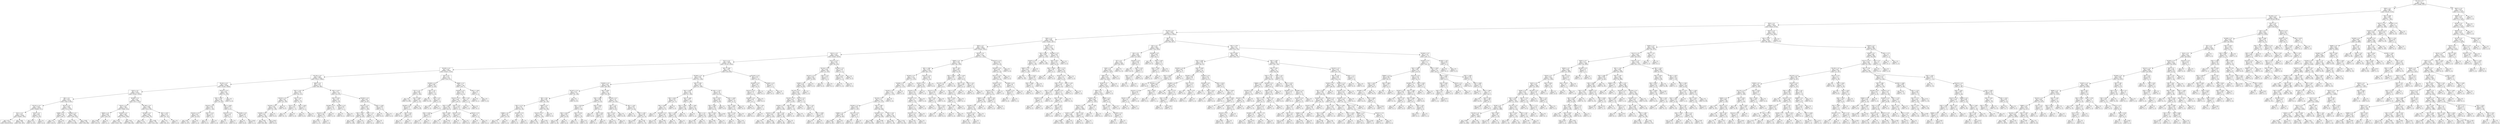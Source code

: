 digraph Tree {
node [shape=box] ;
0 [label="X[1173] <= 0.5\ngini = 0.5\nsamples = 105996\nvalue = [52969, 53027]"] ;
1 [label="X[36] <= 0.5\ngini = 0.486\nsamples = 90271\nvalue = [52795, 37476]"] ;
0 -> 1 [labeldistance=2.5, labelangle=45, headlabel="True"] ;
2 [label="X[1136] <= 0.5\ngini = 0.462\nsamples = 82858\nvalue = [52784, 30074]"] ;
1 -> 2 ;
3 [label="X[20] <= 0.5\ngini = 0.428\nsamples = 76434\nvalue = [52678, 23756]"] ;
2 -> 3 ;
4 [label="X[1130] <= 0.5\ngini = 0.393\nsamples = 71932\nvalue = [52578, 19354]"] ;
3 -> 4 ;
5 [label="X[45] <= 0.5\ngini = 0.356\nsamples = 67632\nvalue = [51955, 15677]"] ;
4 -> 5 ;
6 [label="X[30] <= 0.5\ngini = 0.333\nsamples = 65863\nvalue = [51942, 13921]"] ;
5 -> 6 ;
7 [label="X[221] <= 0.5\ngini = 0.316\nsamples = 64503\nvalue = [51825, 12678]"] ;
6 -> 7 ;
8 [label="X[11] <= 0.5\ngini = 0.306\nsamples = 63796\nvalue = [51743, 12053]"] ;
7 -> 8 ;
9 [label="X[1185] <= 0.5\ngini = 0.297\nsamples = 63034\nvalue = [51615, 11419]"] ;
8 -> 9 ;
10 [label="X[1126] <= 0.5\ngini = 0.288\nsamples = 62403\nvalue = [51511, 10892]"] ;
9 -> 10 ;
11 [label="X[1161] <= 0.5\ngini = 0.281\nsamples = 61888\nvalue = [51442, 10446]"] ;
10 -> 11 ;
12 [label="X[10] <= 0.5\ngini = 0.276\nsamples = 61624\nvalue = [51431, 10193]"] ;
11 -> 12 ;
13 [label="X[9] <= 0.5\ngini = 0.251\nsamples = 54755\nvalue = [46714, 8041]"] ;
12 -> 13 ;
14 [label="X[1167] <= 0.5\ngini = 0.236\nsamples = 52816\nvalue = [45599, 7217]"] ;
13 -> 14 ;
15 [label="X[21] <= 0.5\ngini = 0.231\nsamples = 52595\nvalue = [45593, 7002]"] ;
14 -> 15 ;
16 [label="gini = 0.22\nsamples = 51651\nvalue = [45136, 6515]"] ;
15 -> 16 ;
17 [label="gini = 0.499\nsamples = 944\nvalue = [457, 487]"] ;
15 -> 17 ;
18 [label="X[16] <= 0.5\ngini = 0.053\nsamples = 221\nvalue = [6, 215]"] ;
14 -> 18 ;
19 [label="gini = 0.027\nsamples = 218\nvalue = [3, 215]"] ;
18 -> 19 ;
20 [label="gini = 0.0\nsamples = 3\nvalue = [3, 0]"] ;
18 -> 20 ;
21 [label="X[222] <= 0.5\ngini = 0.489\nsamples = 1939\nvalue = [1115, 824]"] ;
13 -> 21 ;
22 [label="X[996] <= 0.5\ngini = 0.018\nsamples = 109\nvalue = [108, 1]"] ;
21 -> 22 ;
23 [label="gini = 0.0\nsamples = 104\nvalue = [104, 0]"] ;
22 -> 23 ;
24 [label="gini = 0.32\nsamples = 5\nvalue = [4, 1]"] ;
22 -> 24 ;
25 [label="X[1009] <= 0.5\ngini = 0.495\nsamples = 1830\nvalue = [1007, 823]"] ;
21 -> 25 ;
26 [label="gini = 0.478\nsamples = 1228\nvalue = [743, 485]"] ;
25 -> 26 ;
27 [label="gini = 0.492\nsamples = 602\nvalue = [264, 338]"] ;
25 -> 27 ;
28 [label="X[1009] <= 0.5\ngini = 0.43\nsamples = 6869\nvalue = [4717, 2152]"] ;
12 -> 28 ;
29 [label="X[222] <= 0.5\ngini = 0.393\nsamples = 4876\nvalue = [3566, 1310]"] ;
28 -> 29 ;
30 [label="X[993] <= 0.5\ngini = 0.059\nsamples = 326\nvalue = [316, 10]"] ;
29 -> 30 ;
31 [label="gini = 0.054\nsamples = 324\nvalue = [315, 9]"] ;
30 -> 31 ;
32 [label="gini = 0.5\nsamples = 2\nvalue = [1, 1]"] ;
30 -> 32 ;
33 [label="X[1003] <= 0.5\ngini = 0.408\nsamples = 4550\nvalue = [3250, 1300]"] ;
29 -> 33 ;
34 [label="gini = 0.376\nsamples = 3011\nvalue = [2255, 756]"] ;
33 -> 34 ;
35 [label="gini = 0.457\nsamples = 1539\nvalue = [995, 544]"] ;
33 -> 35 ;
36 [label="X[1186] <= 0.5\ngini = 0.488\nsamples = 1993\nvalue = [1151, 842]"] ;
28 -> 36 ;
37 [label="X[1268] <= 0.5\ngini = 0.482\nsamples = 1819\nvalue = [1084, 735]"] ;
36 -> 37 ;
38 [label="gini = 0.471\nsamples = 1519\nvalue = [942, 577]"] ;
37 -> 38 ;
39 [label="gini = 0.499\nsamples = 300\nvalue = [142, 158]"] ;
37 -> 39 ;
40 [label="X[0] <= 2.975\ngini = 0.474\nsamples = 174\nvalue = [67, 107]"] ;
36 -> 40 ;
41 [label="gini = 0.47\nsamples = 172\nvalue = [65, 107]"] ;
40 -> 41 ;
42 [label="gini = 0.0\nsamples = 2\nvalue = [2, 0]"] ;
40 -> 42 ;
43 [label="X[1021] <= 0.5\ngini = 0.08\nsamples = 264\nvalue = [11, 253]"] ;
11 -> 43 ;
44 [label="X[0] <= 2.825\ngini = 0.073\nsamples = 263\nvalue = [10, 253]"] ;
43 -> 44 ;
45 [label="X[1015] <= 0.5\ngini = 0.054\nsamples = 251\nvalue = [7, 244]"] ;
44 -> 45 ;
46 [label="X[1010] <= 0.5\ngini = 0.047\nsamples = 247\nvalue = [6, 241]"] ;
45 -> 46 ;
47 [label="gini = 0.04\nsamples = 242\nvalue = [5, 237]"] ;
46 -> 47 ;
48 [label="gini = 0.32\nsamples = 5\nvalue = [1, 4]"] ;
46 -> 48 ;
49 [label="X[0] <= 2.115\ngini = 0.375\nsamples = 4\nvalue = [1, 3]"] ;
45 -> 49 ;
50 [label="gini = 0.0\nsamples = 3\nvalue = [0, 3]"] ;
49 -> 50 ;
51 [label="gini = 0.0\nsamples = 1\nvalue = [1, 0]"] ;
49 -> 51 ;
52 [label="X[0] <= 2.835\ngini = 0.375\nsamples = 12\nvalue = [3, 9]"] ;
44 -> 52 ;
53 [label="X[1012] <= 0.5\ngini = 0.444\nsamples = 3\nvalue = [2, 1]"] ;
52 -> 53 ;
54 [label="gini = 0.0\nsamples = 2\nvalue = [2, 0]"] ;
53 -> 54 ;
55 [label="gini = 0.0\nsamples = 1\nvalue = [0, 1]"] ;
53 -> 55 ;
56 [label="X[1009] <= 0.5\ngini = 0.198\nsamples = 9\nvalue = [1, 8]"] ;
52 -> 56 ;
57 [label="gini = 0.0\nsamples = 6\nvalue = [0, 6]"] ;
56 -> 57 ;
58 [label="gini = 0.444\nsamples = 3\nvalue = [1, 2]"] ;
56 -> 58 ;
59 [label="gini = 0.0\nsamples = 1\nvalue = [1, 0]"] ;
43 -> 59 ;
60 [label="X[60] <= 0.5\ngini = 0.232\nsamples = 515\nvalue = [69, 446]"] ;
10 -> 60 ;
61 [label="X[0] <= 2.015\ngini = 0.319\nsamples = 276\nvalue = [55, 221]"] ;
60 -> 61 ;
62 [label="X[1010] <= 0.5\ngini = 0.38\nsamples = 200\nvalue = [51, 149]"] ;
61 -> 62 ;
63 [label="X[1018] <= 0.5\ngini = 0.365\nsamples = 196\nvalue = [47, 149]"] ;
62 -> 63 ;
64 [label="X[1008] <= 0.5\ngini = 0.352\nsamples = 193\nvalue = [44, 149]"] ;
63 -> 64 ;
65 [label="gini = 0.328\nsamples = 184\nvalue = [38, 146]"] ;
64 -> 65 ;
66 [label="gini = 0.444\nsamples = 9\nvalue = [6, 3]"] ;
64 -> 66 ;
67 [label="gini = 0.0\nsamples = 3\nvalue = [3, 0]"] ;
63 -> 67 ;
68 [label="gini = 0.0\nsamples = 4\nvalue = [4, 0]"] ;
62 -> 68 ;
69 [label="X[0] <= 2.93\ngini = 0.1\nsamples = 76\nvalue = [4, 72]"] ;
61 -> 69 ;
70 [label="X[15] <= 0.5\ngini = 0.027\nsamples = 72\nvalue = [1, 71]"] ;
69 -> 70 ;
71 [label="gini = 0.0\nsamples = 71\nvalue = [0, 71]"] ;
70 -> 71 ;
72 [label="gini = 0.0\nsamples = 1\nvalue = [1, 0]"] ;
70 -> 72 ;
73 [label="X[0] <= 2.955\ngini = 0.375\nsamples = 4\nvalue = [3, 1]"] ;
69 -> 73 ;
74 [label="gini = 0.0\nsamples = 3\nvalue = [3, 0]"] ;
73 -> 74 ;
75 [label="gini = 0.0\nsamples = 1\nvalue = [0, 1]"] ;
73 -> 75 ;
76 [label="X[0] <= 0.475\ngini = 0.11\nsamples = 239\nvalue = [14, 225]"] ;
60 -> 76 ;
77 [label="X[0] <= 0.455\ngini = 0.34\nsamples = 23\nvalue = [5, 18]"] ;
76 -> 77 ;
78 [label="X[1008] <= 0.5\ngini = 0.255\nsamples = 20\nvalue = [3, 17]"] ;
77 -> 78 ;
79 [label="X[1012] <= 0.5\ngini = 0.188\nsamples = 19\nvalue = [2, 17]"] ;
78 -> 79 ;
80 [label="gini = 0.105\nsamples = 18\nvalue = [1, 17]"] ;
79 -> 80 ;
81 [label="gini = 0.0\nsamples = 1\nvalue = [1, 0]"] ;
79 -> 81 ;
82 [label="gini = 0.0\nsamples = 1\nvalue = [1, 0]"] ;
78 -> 82 ;
83 [label="X[1009] <= 0.5\ngini = 0.444\nsamples = 3\nvalue = [2, 1]"] ;
77 -> 83 ;
84 [label="gini = 0.0\nsamples = 1\nvalue = [0, 1]"] ;
83 -> 84 ;
85 [label="gini = 0.0\nsamples = 2\nvalue = [2, 0]"] ;
83 -> 85 ;
86 [label="X[1004] <= 0.5\ngini = 0.08\nsamples = 216\nvalue = [9, 207]"] ;
76 -> 86 ;
87 [label="X[1015] <= 0.5\ngini = 0.064\nsamples = 210\nvalue = [7, 203]"] ;
86 -> 87 ;
88 [label="X[0] <= 2.825\ngini = 0.056\nsamples = 208\nvalue = [6, 202]"] ;
87 -> 88 ;
89 [label="gini = 0.049\nsamples = 198\nvalue = [5, 193]"] ;
88 -> 89 ;
90 [label="gini = 0.18\nsamples = 10\nvalue = [1, 9]"] ;
88 -> 90 ;
91 [label="X[0] <= 1.25\ngini = 0.5\nsamples = 2\nvalue = [1, 1]"] ;
87 -> 91 ;
92 [label="gini = 0.0\nsamples = 1\nvalue = [0, 1]"] ;
91 -> 92 ;
93 [label="gini = 0.0\nsamples = 1\nvalue = [1, 0]"] ;
91 -> 93 ;
94 [label="X[0] <= 2.595\ngini = 0.444\nsamples = 6\nvalue = [2, 4]"] ;
86 -> 94 ;
95 [label="gini = 0.0\nsamples = 4\nvalue = [0, 4]"] ;
94 -> 95 ;
96 [label="gini = 0.0\nsamples = 2\nvalue = [2, 0]"] ;
94 -> 96 ;
97 [label="X[3] <= 0.5\ngini = 0.275\nsamples = 631\nvalue = [104, 527]"] ;
9 -> 97 ;
98 [label="X[1000] <= 0.5\ngini = 0.008\nsamples = 522\nvalue = [2, 520]"] ;
97 -> 98 ;
99 [label="X[17] <= 0.5\ngini = 0.004\nsamples = 507\nvalue = [1, 506]"] ;
98 -> 99 ;
100 [label="gini = 0.0\nsamples = 454\nvalue = [0, 454]"] ;
99 -> 100 ;
101 [label="X[0] <= 0.695\ngini = 0.037\nsamples = 53\nvalue = [1, 52]"] ;
99 -> 101 ;
102 [label="X[1003] <= 0.5\ngini = 0.245\nsamples = 7\nvalue = [1, 6]"] ;
101 -> 102 ;
103 [label="gini = 0.0\nsamples = 4\nvalue = [0, 4]"] ;
102 -> 103 ;
104 [label="X[0] <= 0.49\ngini = 0.444\nsamples = 3\nvalue = [1, 2]"] ;
102 -> 104 ;
105 [label="gini = 0.0\nsamples = 2\nvalue = [0, 2]"] ;
104 -> 105 ;
106 [label="gini = 0.0\nsamples = 1\nvalue = [1, 0]"] ;
104 -> 106 ;
107 [label="gini = 0.0\nsamples = 46\nvalue = [0, 46]"] ;
101 -> 107 ;
108 [label="X[0] <= 1.67\ngini = 0.124\nsamples = 15\nvalue = [1, 14]"] ;
98 -> 108 ;
109 [label="gini = 0.0\nsamples = 10\nvalue = [0, 10]"] ;
108 -> 109 ;
110 [label="X[0] <= 1.87\ngini = 0.32\nsamples = 5\nvalue = [1, 4]"] ;
108 -> 110 ;
111 [label="gini = 0.0\nsamples = 1\nvalue = [1, 0]"] ;
110 -> 111 ;
112 [label="gini = 0.0\nsamples = 4\nvalue = [0, 4]"] ;
110 -> 112 ;
113 [label="X[998] <= 0.5\ngini = 0.12\nsamples = 109\nvalue = [102, 7]"] ;
97 -> 113 ;
114 [label="X[1004] <= 0.5\ngini = 0.106\nsamples = 107\nvalue = [101, 6]"] ;
113 -> 114 ;
115 [label="X[1012] <= 0.5\ngini = 0.091\nsamples = 105\nvalue = [100, 5]"] ;
114 -> 115 ;
116 [label="X[0] <= 0.055\ngini = 0.061\nsamples = 96\nvalue = [93, 3]"] ;
115 -> 116 ;
117 [label="X[0] <= 0.035\ngini = 0.444\nsamples = 3\nvalue = [2, 1]"] ;
116 -> 117 ;
118 [label="gini = 0.0\nsamples = 2\nvalue = [2, 0]"] ;
117 -> 118 ;
119 [label="gini = 0.0\nsamples = 1\nvalue = [0, 1]"] ;
117 -> 119 ;
120 [label="X[0] <= 2.695\ngini = 0.042\nsamples = 93\nvalue = [91, 2]"] ;
116 -> 120 ;
121 [label="gini = 0.0\nsamples = 71\nvalue = [71, 0]"] ;
120 -> 121 ;
122 [label="gini = 0.165\nsamples = 22\nvalue = [20, 2]"] ;
120 -> 122 ;
123 [label="X[0] <= 2.76\ngini = 0.346\nsamples = 9\nvalue = [7, 2]"] ;
115 -> 123 ;
124 [label="X[222] <= 0.5\ngini = 0.245\nsamples = 7\nvalue = [6, 1]"] ;
123 -> 124 ;
125 [label="gini = 0.0\nsamples = 1\nvalue = [0, 1]"] ;
124 -> 125 ;
126 [label="gini = 0.0\nsamples = 6\nvalue = [6, 0]"] ;
124 -> 126 ;
127 [label="X[222] <= 0.5\ngini = 0.5\nsamples = 2\nvalue = [1, 1]"] ;
123 -> 127 ;
128 [label="gini = 0.0\nsamples = 1\nvalue = [1, 0]"] ;
127 -> 128 ;
129 [label="gini = 0.0\nsamples = 1\nvalue = [0, 1]"] ;
127 -> 129 ;
130 [label="X[0] <= 2.38\ngini = 0.5\nsamples = 2\nvalue = [1, 1]"] ;
114 -> 130 ;
131 [label="gini = 0.0\nsamples = 1\nvalue = [1, 0]"] ;
130 -> 131 ;
132 [label="gini = 0.0\nsamples = 1\nvalue = [0, 1]"] ;
130 -> 132 ;
133 [label="X[0] <= 1.855\ngini = 0.5\nsamples = 2\nvalue = [1, 1]"] ;
113 -> 133 ;
134 [label="gini = 0.0\nsamples = 1\nvalue = [0, 1]"] ;
133 -> 134 ;
135 [label="gini = 0.0\nsamples = 1\nvalue = [1, 0]"] ;
133 -> 135 ;
136 [label="X[0] <= 2.895\ngini = 0.28\nsamples = 762\nvalue = [128, 634]"] ;
8 -> 136 ;
137 [label="X[1009] <= 0.5\ngini = 0.265\nsamples = 745\nvalue = [117, 628]"] ;
136 -> 137 ;
138 [label="X[1003] <= 0.5\ngini = 0.332\nsamples = 429\nvalue = [90, 339]"] ;
137 -> 138 ;
139 [label="X[1167] <= 0.5\ngini = 0.412\nsamples = 210\nvalue = [61, 149]"] ;
138 -> 139 ;
140 [label="X[0] <= 0.94\ngini = 0.435\nsamples = 191\nvalue = [61, 130]"] ;
139 -> 140 ;
141 [label="X[0] <= 0.715\ngini = 0.497\nsamples = 48\nvalue = [22, 26]"] ;
140 -> 141 ;
142 [label="X[999] <= 0.5\ngini = 0.478\nsamples = 38\nvalue = [15, 23]"] ;
141 -> 142 ;
143 [label="gini = 0.47\nsamples = 37\nvalue = [14, 23]"] ;
142 -> 143 ;
144 [label="gini = 0.0\nsamples = 1\nvalue = [1, 0]"] ;
142 -> 144 ;
145 [label="X[1203] <= 0.5\ngini = 0.42\nsamples = 10\nvalue = [7, 3]"] ;
141 -> 145 ;
146 [label="gini = 0.5\nsamples = 6\nvalue = [3, 3]"] ;
145 -> 146 ;
147 [label="gini = 0.0\nsamples = 4\nvalue = [4, 0]"] ;
145 -> 147 ;
148 [label="X[992] <= 0.5\ngini = 0.397\nsamples = 143\nvalue = [39, 104]"] ;
140 -> 148 ;
149 [label="X[1012] <= 0.5\ngini = 0.387\nsamples = 141\nvalue = [37, 104]"] ;
148 -> 149 ;
150 [label="gini = 0.422\nsamples = 106\nvalue = [32, 74]"] ;
149 -> 150 ;
151 [label="gini = 0.245\nsamples = 35\nvalue = [5, 30]"] ;
149 -> 151 ;
152 [label="gini = 0.0\nsamples = 2\nvalue = [2, 0]"] ;
148 -> 152 ;
153 [label="gini = 0.0\nsamples = 19\nvalue = [0, 19]"] ;
139 -> 153 ;
154 [label="X[0] <= 0.905\ngini = 0.23\nsamples = 219\nvalue = [29, 190]"] ;
138 -> 154 ;
155 [label="X[0] <= 0.805\ngini = 0.348\nsamples = 58\nvalue = [13, 45]"] ;
154 -> 155 ;
156 [label="X[0] <= 0.555\ngini = 0.237\nsamples = 51\nvalue = [7, 44]"] ;
155 -> 156 ;
157 [label="X[0] <= 0.425\ngini = 0.355\nsamples = 26\nvalue = [6, 20]"] ;
156 -> 157 ;
158 [label="gini = 0.198\nsamples = 18\nvalue = [2, 16]"] ;
157 -> 158 ;
159 [label="gini = 0.5\nsamples = 8\nvalue = [4, 4]"] ;
157 -> 159 ;
160 [label="X[0] <= 0.705\ngini = 0.077\nsamples = 25\nvalue = [1, 24]"] ;
156 -> 160 ;
161 [label="gini = 0.0\nsamples = 15\nvalue = [0, 15]"] ;
160 -> 161 ;
162 [label="gini = 0.18\nsamples = 10\nvalue = [1, 9]"] ;
160 -> 162 ;
163 [label="X[0] <= 0.835\ngini = 0.245\nsamples = 7\nvalue = [6, 1]"] ;
155 -> 163 ;
164 [label="gini = 0.0\nsamples = 4\nvalue = [4, 0]"] ;
163 -> 164 ;
165 [label="X[0] <= 0.86\ngini = 0.444\nsamples = 3\nvalue = [2, 1]"] ;
163 -> 165 ;
166 [label="gini = 0.0\nsamples = 1\nvalue = [0, 1]"] ;
165 -> 166 ;
167 [label="gini = 0.0\nsamples = 2\nvalue = [2, 0]"] ;
165 -> 167 ;
168 [label="X[1228] <= 0.5\ngini = 0.179\nsamples = 161\nvalue = [16, 145]"] ;
154 -> 168 ;
169 [label="X[0] <= 2.23\ngini = 0.089\nsamples = 64\nvalue = [3, 61]"] ;
168 -> 169 ;
170 [label="X[0] <= 2.145\ngini = 0.153\nsamples = 36\nvalue = [3, 33]"] ;
169 -> 170 ;
171 [label="gini = 0.111\nsamples = 34\nvalue = [2, 32]"] ;
170 -> 171 ;
172 [label="gini = 0.5\nsamples = 2\nvalue = [1, 1]"] ;
170 -> 172 ;
173 [label="gini = 0.0\nsamples = 28\nvalue = [0, 28]"] ;
169 -> 173 ;
174 [label="X[0] <= 1.355\ngini = 0.232\nsamples = 97\nvalue = [13, 84]"] ;
168 -> 174 ;
175 [label="gini = 0.0\nsamples = 10\nvalue = [0, 10]"] ;
174 -> 175 ;
176 [label="X[0] <= 1.365\ngini = 0.254\nsamples = 87\nvalue = [13, 74]"] ;
174 -> 176 ;
177 [label="gini = 0.444\nsamples = 3\nvalue = [2, 1]"] ;
176 -> 177 ;
178 [label="gini = 0.228\nsamples = 84\nvalue = [11, 73]"] ;
176 -> 178 ;
179 [label="X[0] <= 2.505\ngini = 0.156\nsamples = 316\nvalue = [27, 289]"] ;
137 -> 179 ;
180 [label="X[0] <= 0.935\ngini = 0.124\nsamples = 256\nvalue = [17, 239]"] ;
179 -> 180 ;
181 [label="X[0] <= 0.925\ngini = 0.216\nsamples = 81\nvalue = [10, 71]"] ;
180 -> 181 ;
182 [label="X[0] <= 0.095\ngini = 0.2\nsamples = 80\nvalue = [9, 71]"] ;
181 -> 182 ;
183 [label="gini = 0.5\nsamples = 2\nvalue = [1, 1]"] ;
182 -> 183 ;
184 [label="X[1203] <= 0.5\ngini = 0.184\nsamples = 78\nvalue = [8, 70]"] ;
182 -> 184 ;
185 [label="gini = 0.113\nsamples = 50\nvalue = [3, 47]"] ;
184 -> 185 ;
186 [label="gini = 0.293\nsamples = 28\nvalue = [5, 23]"] ;
184 -> 186 ;
187 [label="gini = 0.0\nsamples = 1\nvalue = [1, 0]"] ;
181 -> 187 ;
188 [label="X[0] <= 1.685\ngini = 0.077\nsamples = 175\nvalue = [7, 168]"] ;
180 -> 188 ;
189 [label="X[0] <= 1.465\ngini = 0.022\nsamples = 90\nvalue = [1, 89]"] ;
188 -> 189 ;
190 [label="X[0] <= 1.455\ngini = 0.045\nsamples = 43\nvalue = [1, 42]"] ;
189 -> 190 ;
191 [label="gini = 0.0\nsamples = 41\nvalue = [0, 41]"] ;
190 -> 191 ;
192 [label="gini = 0.5\nsamples = 2\nvalue = [1, 1]"] ;
190 -> 192 ;
193 [label="gini = 0.0\nsamples = 47\nvalue = [0, 47]"] ;
189 -> 193 ;
194 [label="X[0] <= 1.695\ngini = 0.131\nsamples = 85\nvalue = [6, 79]"] ;
188 -> 194 ;
195 [label="gini = 0.5\nsamples = 2\nvalue = [1, 1]"] ;
194 -> 195 ;
196 [label="X[0] <= 2.31\ngini = 0.113\nsamples = 83\nvalue = [5, 78]"] ;
194 -> 196 ;
197 [label="gini = 0.194\nsamples = 46\nvalue = [5, 41]"] ;
196 -> 197 ;
198 [label="gini = 0.0\nsamples = 37\nvalue = [0, 37]"] ;
196 -> 198 ;
199 [label="X[0] <= 2.735\ngini = 0.278\nsamples = 60\nvalue = [10, 50]"] ;
179 -> 199 ;
200 [label="X[0] <= 2.675\ngini = 0.236\nsamples = 44\nvalue = [6, 38]"] ;
199 -> 200 ;
201 [label="X[0] <= 2.665\ngini = 0.266\nsamples = 38\nvalue = [6, 32]"] ;
200 -> 201 ;
202 [label="X[0] <= 2.655\ngini = 0.245\nsamples = 35\nvalue = [5, 30]"] ;
201 -> 202 ;
203 [label="gini = 0.264\nsamples = 32\nvalue = [5, 27]"] ;
202 -> 203 ;
204 [label="gini = 0.0\nsamples = 3\nvalue = [0, 3]"] ;
202 -> 204 ;
205 [label="gini = 0.444\nsamples = 3\nvalue = [1, 2]"] ;
201 -> 205 ;
206 [label="gini = 0.0\nsamples = 6\nvalue = [0, 6]"] ;
200 -> 206 ;
207 [label="X[0] <= 2.855\ngini = 0.375\nsamples = 16\nvalue = [4, 12]"] ;
199 -> 207 ;
208 [label="X[0] <= 2.845\ngini = 0.426\nsamples = 13\nvalue = [4, 9]"] ;
207 -> 208 ;
209 [label="X[0] <= 2.745\ngini = 0.375\nsamples = 12\nvalue = [3, 9]"] ;
208 -> 209 ;
210 [label="gini = 0.5\nsamples = 2\nvalue = [1, 1]"] ;
209 -> 210 ;
211 [label="gini = 0.32\nsamples = 10\nvalue = [2, 8]"] ;
209 -> 211 ;
212 [label="gini = 0.0\nsamples = 1\nvalue = [1, 0]"] ;
208 -> 212 ;
213 [label="gini = 0.0\nsamples = 3\nvalue = [0, 3]"] ;
207 -> 213 ;
214 [label="X[1203] <= 0.5\ngini = 0.457\nsamples = 17\nvalue = [11, 6]"] ;
136 -> 214 ;
215 [label="X[1000] <= 0.5\ngini = 0.355\nsamples = 13\nvalue = [10, 3]"] ;
214 -> 215 ;
216 [label="X[1012] <= 0.5\ngini = 0.278\nsamples = 12\nvalue = [10, 2]"] ;
215 -> 216 ;
217 [label="X[1009] <= 0.5\ngini = 0.165\nsamples = 11\nvalue = [10, 1]"] ;
216 -> 217 ;
218 [label="gini = 0.0\nsamples = 9\nvalue = [9, 0]"] ;
217 -> 218 ;
219 [label="X[0] <= 2.96\ngini = 0.5\nsamples = 2\nvalue = [1, 1]"] ;
217 -> 219 ;
220 [label="gini = 0.0\nsamples = 1\nvalue = [0, 1]"] ;
219 -> 220 ;
221 [label="gini = 0.0\nsamples = 1\nvalue = [1, 0]"] ;
219 -> 221 ;
222 [label="gini = 0.0\nsamples = 1\nvalue = [0, 1]"] ;
216 -> 222 ;
223 [label="gini = 0.0\nsamples = 1\nvalue = [0, 1]"] ;
215 -> 223 ;
224 [label="X[1000] <= 0.5\ngini = 0.375\nsamples = 4\nvalue = [1, 3]"] ;
214 -> 224 ;
225 [label="gini = 0.0\nsamples = 3\nvalue = [0, 3]"] ;
224 -> 225 ;
226 [label="gini = 0.0\nsamples = 1\nvalue = [1, 0]"] ;
224 -> 226 ;
227 [label="X[1217] <= 0.5\ngini = 0.205\nsamples = 707\nvalue = [82, 625]"] ;
7 -> 227 ;
228 [label="X[1134] <= 0.5\ngini = 0.034\nsamples = 630\nvalue = [11, 619]"] ;
227 -> 228 ;
229 [label="X[1241] <= 0.5\ngini = 0.025\nsamples = 626\nvalue = [8, 618]"] ;
228 -> 229 ;
230 [label="X[206] <= 0.5\ngini = 0.019\nsamples = 624\nvalue = [6, 618]"] ;
229 -> 230 ;
231 [label="X[1116] <= 0.5\ngini = 0.016\nsamples = 623\nvalue = [5, 618]"] ;
230 -> 231 ;
232 [label="X[1205] <= 0.5\ngini = 0.013\nsamples = 611\nvalue = [4, 607]"] ;
231 -> 232 ;
233 [label="X[1054] <= 0.5\ngini = 0.01\nsamples = 597\nvalue = [3, 594]"] ;
232 -> 233 ;
234 [label="X[1014] <= 0.5\ngini = 0.007\nsamples = 547\nvalue = [2, 545]"] ;
233 -> 234 ;
235 [label="gini = 0.0\nsamples = 379\nvalue = [0, 379]"] ;
234 -> 235 ;
236 [label="gini = 0.024\nsamples = 168\nvalue = [2, 166]"] ;
234 -> 236 ;
237 [label="X[0] <= 2.59\ngini = 0.039\nsamples = 50\nvalue = [1, 49]"] ;
233 -> 237 ;
238 [label="gini = 0.0\nsamples = 49\nvalue = [0, 49]"] ;
237 -> 238 ;
239 [label="gini = 0.0\nsamples = 1\nvalue = [1, 0]"] ;
237 -> 239 ;
240 [label="X[0] <= 0.665\ngini = 0.133\nsamples = 14\nvalue = [1, 13]"] ;
232 -> 240 ;
241 [label="gini = 0.0\nsamples = 1\nvalue = [1, 0]"] ;
240 -> 241 ;
242 [label="gini = 0.0\nsamples = 13\nvalue = [0, 13]"] ;
240 -> 242 ;
243 [label="X[112] <= 0.5\ngini = 0.153\nsamples = 12\nvalue = [1, 11]"] ;
231 -> 243 ;
244 [label="gini = 0.0\nsamples = 7\nvalue = [0, 7]"] ;
243 -> 244 ;
245 [label="X[0] <= 2.83\ngini = 0.32\nsamples = 5\nvalue = [1, 4]"] ;
243 -> 245 ;
246 [label="gini = 0.0\nsamples = 2\nvalue = [0, 2]"] ;
245 -> 246 ;
247 [label="X[0] <= 2.885\ngini = 0.444\nsamples = 3\nvalue = [1, 2]"] ;
245 -> 247 ;
248 [label="gini = 0.0\nsamples = 1\nvalue = [1, 0]"] ;
247 -> 248 ;
249 [label="gini = 0.0\nsamples = 2\nvalue = [0, 2]"] ;
247 -> 249 ;
250 [label="gini = 0.0\nsamples = 1\nvalue = [1, 0]"] ;
230 -> 250 ;
251 [label="gini = 0.0\nsamples = 2\nvalue = [2, 0]"] ;
229 -> 251 ;
252 [label="X[0] <= 2.19\ngini = 0.375\nsamples = 4\nvalue = [3, 1]"] ;
228 -> 252 ;
253 [label="gini = 0.0\nsamples = 3\nvalue = [3, 0]"] ;
252 -> 253 ;
254 [label="gini = 0.0\nsamples = 1\nvalue = [0, 1]"] ;
252 -> 254 ;
255 [label="X[1054] <= 0.5\ngini = 0.144\nsamples = 77\nvalue = [71, 6]"] ;
227 -> 255 ;
256 [label="X[210] <= 0.5\ngini = 0.053\nsamples = 73\nvalue = [71, 2]"] ;
255 -> 256 ;
257 [label="gini = 0.0\nsamples = 71\nvalue = [71, 0]"] ;
256 -> 257 ;
258 [label="gini = 0.0\nsamples = 2\nvalue = [0, 2]"] ;
256 -> 258 ;
259 [label="gini = 0.0\nsamples = 4\nvalue = [0, 4]"] ;
255 -> 259 ;
260 [label="X[223] <= 0.5\ngini = 0.157\nsamples = 1360\nvalue = [117, 1243]"] ;
6 -> 260 ;
261 [label="X[996] <= 0.5\ngini = 0.136\nsamples = 1284\nvalue = [94, 1190]"] ;
260 -> 261 ;
262 [label="X[0] <= 2.895\ngini = 0.126\nsamples = 1255\nvalue = [85, 1170]"] ;
261 -> 262 ;
263 [label="X[1045] <= 0.5\ngini = 0.115\nsamples = 1188\nvalue = [73, 1115]"] ;
262 -> 263 ;
264 [label="X[1038] <= 0.5\ngini = 0.114\nsamples = 1187\nvalue = [72, 1115]"] ;
263 -> 264 ;
265 [label="X[1033] <= 0.5\ngini = 0.113\nsamples = 1186\nvalue = [71, 1115]"] ;
264 -> 265 ;
266 [label="X[1216] <= 0.5\ngini = 0.111\nsamples = 1185\nvalue = [70, 1115]"] ;
265 -> 266 ;
267 [label="X[1005] <= 0.5\ngini = 0.044\nsamples = 314\nvalue = [7, 307]"] ;
266 -> 267 ;
268 [label="X[999] <= 0.5\ngini = 0.038\nsamples = 311\nvalue = [6, 305]"] ;
267 -> 268 ;
269 [label="gini = 0.032\nsamples = 306\nvalue = [5, 301]"] ;
268 -> 269 ;
270 [label="gini = 0.32\nsamples = 5\nvalue = [1, 4]"] ;
268 -> 270 ;
271 [label="X[1170] <= 0.5\ngini = 0.444\nsamples = 3\nvalue = [1, 2]"] ;
267 -> 271 ;
272 [label="gini = 0.0\nsamples = 2\nvalue = [0, 2]"] ;
271 -> 272 ;
273 [label="gini = 0.0\nsamples = 1\nvalue = [1, 0]"] ;
271 -> 273 ;
274 [label="X[0] <= 1.895\ngini = 0.134\nsamples = 871\nvalue = [63, 808]"] ;
266 -> 274 ;
275 [label="X[1008] <= 0.5\ngini = 0.106\nsamples = 589\nvalue = [33, 556]"] ;
274 -> 275 ;
276 [label="gini = 0.098\nsamples = 564\nvalue = [29, 535]"] ;
275 -> 276 ;
277 [label="gini = 0.269\nsamples = 25\nvalue = [4, 21]"] ;
275 -> 277 ;
278 [label="X[0] <= 2.09\ngini = 0.19\nsamples = 282\nvalue = [30, 252]"] ;
274 -> 278 ;
279 [label="gini = 0.405\nsamples = 39\nvalue = [11, 28]"] ;
278 -> 279 ;
280 [label="gini = 0.144\nsamples = 243\nvalue = [19, 224]"] ;
278 -> 280 ;
281 [label="gini = 0.0\nsamples = 1\nvalue = [1, 0]"] ;
265 -> 281 ;
282 [label="gini = 0.0\nsamples = 1\nvalue = [1, 0]"] ;
264 -> 282 ;
283 [label="gini = 0.0\nsamples = 1\nvalue = [1, 0]"] ;
263 -> 283 ;
284 [label="X[1015] <= 0.5\ngini = 0.294\nsamples = 67\nvalue = [12, 55]"] ;
262 -> 284 ;
285 [label="X[1031] <= 0.5\ngini = 0.242\nsamples = 64\nvalue = [9, 55]"] ;
284 -> 285 ;
286 [label="X[1010] <= 0.5\ngini = 0.222\nsamples = 63\nvalue = [8, 55]"] ;
285 -> 286 ;
287 [label="X[1020] <= 0.5\ngini = 0.2\nsamples = 62\nvalue = [7, 55]"] ;
286 -> 287 ;
288 [label="X[1026] <= 0.5\ngini = 0.177\nsamples = 61\nvalue = [6, 55]"] ;
287 -> 288 ;
289 [label="X[1022] <= 0.5\ngini = 0.153\nsamples = 60\nvalue = [5, 55]"] ;
288 -> 289 ;
290 [label="gini = 0.126\nsamples = 59\nvalue = [4, 55]"] ;
289 -> 290 ;
291 [label="gini = 0.0\nsamples = 1\nvalue = [1, 0]"] ;
289 -> 291 ;
292 [label="gini = 0.0\nsamples = 1\nvalue = [1, 0]"] ;
288 -> 292 ;
293 [label="gini = 0.0\nsamples = 1\nvalue = [1, 0]"] ;
287 -> 293 ;
294 [label="gini = 0.0\nsamples = 1\nvalue = [1, 0]"] ;
286 -> 294 ;
295 [label="gini = 0.0\nsamples = 1\nvalue = [1, 0]"] ;
285 -> 295 ;
296 [label="gini = 0.0\nsamples = 3\nvalue = [3, 0]"] ;
284 -> 296 ;
297 [label="X[0] <= 1.89\ngini = 0.428\nsamples = 29\nvalue = [9, 20]"] ;
261 -> 297 ;
298 [label="X[0] <= 0.805\ngini = 0.291\nsamples = 17\nvalue = [3, 14]"] ;
297 -> 298 ;
299 [label="X[1170] <= 0.5\ngini = 0.49\nsamples = 7\nvalue = [3, 4]"] ;
298 -> 299 ;
300 [label="X[1217] <= 0.5\ngini = 0.444\nsamples = 6\nvalue = [2, 4]"] ;
299 -> 300 ;
301 [label="X[0] <= 0.63\ngini = 0.32\nsamples = 5\nvalue = [1, 4]"] ;
300 -> 301 ;
302 [label="gini = 0.0\nsamples = 2\nvalue = [0, 2]"] ;
301 -> 302 ;
303 [label="X[0] <= 0.675\ngini = 0.444\nsamples = 3\nvalue = [1, 2]"] ;
301 -> 303 ;
304 [label="gini = 0.0\nsamples = 1\nvalue = [1, 0]"] ;
303 -> 304 ;
305 [label="gini = 0.0\nsamples = 2\nvalue = [0, 2]"] ;
303 -> 305 ;
306 [label="gini = 0.0\nsamples = 1\nvalue = [1, 0]"] ;
300 -> 306 ;
307 [label="gini = 0.0\nsamples = 1\nvalue = [1, 0]"] ;
299 -> 307 ;
308 [label="gini = 0.0\nsamples = 10\nvalue = [0, 10]"] ;
298 -> 308 ;
309 [label="X[0] <= 2.625\ngini = 0.5\nsamples = 12\nvalue = [6, 6]"] ;
297 -> 309 ;
310 [label="X[0] <= 2.52\ngini = 0.408\nsamples = 7\nvalue = [5, 2]"] ;
309 -> 310 ;
311 [label="X[0] <= 2.47\ngini = 0.48\nsamples = 5\nvalue = [3, 2]"] ;
310 -> 311 ;
312 [label="X[0] <= 2.325\ngini = 0.375\nsamples = 4\nvalue = [3, 1]"] ;
311 -> 312 ;
313 [label="X[0] <= 2.085\ngini = 0.5\nsamples = 2\nvalue = [1, 1]"] ;
312 -> 313 ;
314 [label="gini = 0.0\nsamples = 1\nvalue = [1, 0]"] ;
313 -> 314 ;
315 [label="gini = 0.0\nsamples = 1\nvalue = [0, 1]"] ;
313 -> 315 ;
316 [label="gini = 0.0\nsamples = 2\nvalue = [2, 0]"] ;
312 -> 316 ;
317 [label="gini = 0.0\nsamples = 1\nvalue = [0, 1]"] ;
311 -> 317 ;
318 [label="gini = 0.0\nsamples = 2\nvalue = [2, 0]"] ;
310 -> 318 ;
319 [label="X[0] <= 2.91\ngini = 0.32\nsamples = 5\nvalue = [1, 4]"] ;
309 -> 319 ;
320 [label="gini = 0.0\nsamples = 4\nvalue = [0, 4]"] ;
319 -> 320 ;
321 [label="gini = 0.0\nsamples = 1\nvalue = [1, 0]"] ;
319 -> 321 ;
322 [label="X[1012] <= 0.5\ngini = 0.422\nsamples = 76\nvalue = [23, 53]"] ;
260 -> 322 ;
323 [label="X[1020] <= 0.5\ngini = 0.407\nsamples = 74\nvalue = [21, 53]"] ;
322 -> 323 ;
324 [label="X[1217] <= 0.5\ngini = 0.389\nsamples = 72\nvalue = [19, 53]"] ;
323 -> 324 ;
325 [label="X[1051] <= 0.5\ngini = 0.364\nsamples = 67\nvalue = [16, 51]"] ;
324 -> 325 ;
326 [label="X[1010] <= 0.5\ngini = 0.351\nsamples = 66\nvalue = [15, 51]"] ;
325 -> 326 ;
327 [label="X[994] <= 0.5\ngini = 0.328\nsamples = 63\nvalue = [13, 50]"] ;
326 -> 327 ;
328 [label="X[1036] <= 0.5\ngini = 0.312\nsamples = 62\nvalue = [12, 50]"] ;
327 -> 328 ;
329 [label="X[1022] <= 0.5\ngini = 0.296\nsamples = 61\nvalue = [11, 50]"] ;
328 -> 329 ;
330 [label="gini = 0.278\nsamples = 60\nvalue = [10, 50]"] ;
329 -> 330 ;
331 [label="gini = 0.0\nsamples = 1\nvalue = [1, 0]"] ;
329 -> 331 ;
332 [label="gini = 0.0\nsamples = 1\nvalue = [1, 0]"] ;
328 -> 332 ;
333 [label="gini = 0.0\nsamples = 1\nvalue = [1, 0]"] ;
327 -> 333 ;
334 [label="X[0] <= 1.88\ngini = 0.444\nsamples = 3\nvalue = [2, 1]"] ;
326 -> 334 ;
335 [label="gini = 0.0\nsamples = 2\nvalue = [2, 0]"] ;
334 -> 335 ;
336 [label="gini = 0.0\nsamples = 1\nvalue = [0, 1]"] ;
334 -> 336 ;
337 [label="gini = 0.0\nsamples = 1\nvalue = [1, 0]"] ;
325 -> 337 ;
338 [label="X[1006] <= 0.5\ngini = 0.48\nsamples = 5\nvalue = [3, 2]"] ;
324 -> 338 ;
339 [label="X[1009] <= 0.5\ngini = 0.375\nsamples = 4\nvalue = [3, 1]"] ;
338 -> 339 ;
340 [label="gini = 0.0\nsamples = 2\nvalue = [2, 0]"] ;
339 -> 340 ;
341 [label="gini = 0.5\nsamples = 2\nvalue = [1, 1]"] ;
339 -> 341 ;
342 [label="gini = 0.0\nsamples = 1\nvalue = [0, 1]"] ;
338 -> 342 ;
343 [label="gini = 0.0\nsamples = 2\nvalue = [2, 0]"] ;
323 -> 343 ;
344 [label="gini = 0.0\nsamples = 2\nvalue = [2, 0]"] ;
322 -> 344 ;
345 [label="X[1241] <= 0.5\ngini = 0.015\nsamples = 1769\nvalue = [13, 1756]"] ;
5 -> 345 ;
346 [label="X[0] <= 0.655\ngini = 0.002\nsamples = 1736\nvalue = [2, 1734]"] ;
345 -> 346 ;
347 [label="X[1007] <= 0.5\ngini = 0.027\nsamples = 145\nvalue = [2, 143]"] ;
346 -> 347 ;
348 [label="X[997] <= 0.5\ngini = 0.014\nsamples = 144\nvalue = [1, 143]"] ;
347 -> 348 ;
349 [label="gini = 0.0\nsamples = 135\nvalue = [0, 135]"] ;
348 -> 349 ;
350 [label="X[0] <= 0.525\ngini = 0.198\nsamples = 9\nvalue = [1, 8]"] ;
348 -> 350 ;
351 [label="X[0] <= 0.465\ngini = 0.375\nsamples = 4\nvalue = [1, 3]"] ;
350 -> 351 ;
352 [label="gini = 0.0\nsamples = 2\nvalue = [0, 2]"] ;
351 -> 352 ;
353 [label="gini = 0.5\nsamples = 2\nvalue = [1, 1]"] ;
351 -> 353 ;
354 [label="gini = 0.0\nsamples = 5\nvalue = [0, 5]"] ;
350 -> 354 ;
355 [label="gini = 0.0\nsamples = 1\nvalue = [1, 0]"] ;
347 -> 355 ;
356 [label="gini = 0.0\nsamples = 1591\nvalue = [0, 1591]"] ;
346 -> 356 ;
357 [label="X[1008] <= 0.5\ngini = 0.444\nsamples = 33\nvalue = [11, 22]"] ;
345 -> 357 ;
358 [label="X[0] <= 0.83\ngini = 0.412\nsamples = 31\nvalue = [9, 22]"] ;
357 -> 358 ;
359 [label="X[0] <= 0.635\ngini = 0.48\nsamples = 5\nvalue = [3, 2]"] ;
358 -> 359 ;
360 [label="gini = 0.0\nsamples = 2\nvalue = [0, 2]"] ;
359 -> 360 ;
361 [label="gini = 0.0\nsamples = 3\nvalue = [3, 0]"] ;
359 -> 361 ;
362 [label="X[0] <= 2.775\ngini = 0.355\nsamples = 26\nvalue = [6, 20]"] ;
358 -> 362 ;
363 [label="X[1007] <= 0.5\ngini = 0.32\nsamples = 25\nvalue = [5, 20]"] ;
362 -> 363 ;
364 [label="X[0] <= 1.115\ngini = 0.245\nsamples = 21\nvalue = [3, 18]"] ;
363 -> 364 ;
365 [label="X[0] <= 1.025\ngini = 0.48\nsamples = 5\nvalue = [2, 3]"] ;
364 -> 365 ;
366 [label="X[1003] <= 0.5\ngini = 0.375\nsamples = 4\nvalue = [1, 3]"] ;
365 -> 366 ;
367 [label="gini = 0.0\nsamples = 3\nvalue = [0, 3]"] ;
366 -> 367 ;
368 [label="gini = 0.0\nsamples = 1\nvalue = [1, 0]"] ;
366 -> 368 ;
369 [label="gini = 0.0\nsamples = 1\nvalue = [1, 0]"] ;
365 -> 369 ;
370 [label="X[1003] <= 0.5\ngini = 0.117\nsamples = 16\nvalue = [1, 15]"] ;
364 -> 370 ;
371 [label="X[0] <= 1.695\ngini = 0.32\nsamples = 5\nvalue = [1, 4]"] ;
370 -> 371 ;
372 [label="gini = 0.0\nsamples = 2\nvalue = [0, 2]"] ;
371 -> 372 ;
373 [label="X[0] <= 2.05\ngini = 0.444\nsamples = 3\nvalue = [1, 2]"] ;
371 -> 373 ;
374 [label="gini = 0.0\nsamples = 1\nvalue = [1, 0]"] ;
373 -> 374 ;
375 [label="gini = 0.0\nsamples = 2\nvalue = [0, 2]"] ;
373 -> 375 ;
376 [label="gini = 0.0\nsamples = 11\nvalue = [0, 11]"] ;
370 -> 376 ;
377 [label="X[0] <= 1.425\ngini = 0.5\nsamples = 4\nvalue = [2, 2]"] ;
363 -> 377 ;
378 [label="gini = 0.0\nsamples = 2\nvalue = [0, 2]"] ;
377 -> 378 ;
379 [label="gini = 0.0\nsamples = 2\nvalue = [2, 0]"] ;
377 -> 379 ;
380 [label="gini = 0.0\nsamples = 1\nvalue = [1, 0]"] ;
362 -> 380 ;
381 [label="gini = 0.0\nsamples = 2\nvalue = [2, 0]"] ;
357 -> 381 ;
382 [label="X[8] <= 0.5\ngini = 0.248\nsamples = 4300\nvalue = [623, 3677]"] ;
4 -> 382 ;
383 [label="X[2] <= 0.5\ngini = 0.055\nsamples = 3658\nvalue = [104, 3554]"] ;
382 -> 383 ;
384 [label="X[5] <= 0.5\ngini = 0.038\nsamples = 3623\nvalue = [70, 3553]"] ;
383 -> 384 ;
385 [label="X[7] <= 0.5\ngini = 0.021\nsamples = 3590\nvalue = [38, 3552]"] ;
384 -> 385 ;
386 [label="X[49] <= 0.5\ngini = 0.015\nsamples = 3579\nvalue = [27, 3552]"] ;
385 -> 386 ;
387 [label="X[96] <= 0.5\ngini = 0.013\nsamples = 3576\nvalue = [24, 3552]"] ;
386 -> 387 ;
388 [label="X[106] <= 0.5\ngini = 0.012\nsamples = 3574\nvalue = [22, 3552]"] ;
387 -> 388 ;
389 [label="X[85] <= 0.5\ngini = 0.011\nsamples = 3572\nvalue = [20, 3552]"] ;
388 -> 389 ;
390 [label="X[1063] <= 0.5\ngini = 0.009\nsamples = 3564\nvalue = [17, 3547]"] ;
389 -> 390 ;
391 [label="X[1025] <= 0.5\ngini = 0.009\nsamples = 3562\nvalue = [16, 3546]"] ;
390 -> 391 ;
392 [label="X[182] <= 0.5\ngini = 0.008\nsamples = 3555\nvalue = [15, 3540]"] ;
391 -> 392 ;
393 [label="gini = 0.008\nsamples = 3545\nvalue = [14, 3531]"] ;
392 -> 393 ;
394 [label="gini = 0.18\nsamples = 10\nvalue = [1, 9]"] ;
392 -> 394 ;
395 [label="X[0] <= 2.64\ngini = 0.245\nsamples = 7\nvalue = [1, 6]"] ;
391 -> 395 ;
396 [label="gini = 0.0\nsamples = 5\nvalue = [0, 5]"] ;
395 -> 396 ;
397 [label="gini = 0.5\nsamples = 2\nvalue = [1, 1]"] ;
395 -> 397 ;
398 [label="X[0] <= 1.485\ngini = 0.5\nsamples = 2\nvalue = [1, 1]"] ;
390 -> 398 ;
399 [label="gini = 0.0\nsamples = 1\nvalue = [1, 0]"] ;
398 -> 399 ;
400 [label="gini = 0.0\nsamples = 1\nvalue = [0, 1]"] ;
398 -> 400 ;
401 [label="X[998] <= 0.5\ngini = 0.469\nsamples = 8\nvalue = [3, 5]"] ;
389 -> 401 ;
402 [label="X[0] <= 1.355\ngini = 0.278\nsamples = 6\nvalue = [1, 5]"] ;
401 -> 402 ;
403 [label="gini = 0.0\nsamples = 3\nvalue = [0, 3]"] ;
402 -> 403 ;
404 [label="X[1003] <= 0.5\ngini = 0.444\nsamples = 3\nvalue = [1, 2]"] ;
402 -> 404 ;
405 [label="gini = 0.0\nsamples = 2\nvalue = [0, 2]"] ;
404 -> 405 ;
406 [label="gini = 0.0\nsamples = 1\nvalue = [1, 0]"] ;
404 -> 406 ;
407 [label="gini = 0.0\nsamples = 2\nvalue = [2, 0]"] ;
401 -> 407 ;
408 [label="gini = 0.0\nsamples = 2\nvalue = [2, 0]"] ;
388 -> 408 ;
409 [label="gini = 0.0\nsamples = 2\nvalue = [2, 0]"] ;
387 -> 409 ;
410 [label="gini = 0.0\nsamples = 3\nvalue = [3, 0]"] ;
386 -> 410 ;
411 [label="gini = 0.0\nsamples = 11\nvalue = [11, 0]"] ;
385 -> 411 ;
412 [label="X[1003] <= 0.5\ngini = 0.059\nsamples = 33\nvalue = [32, 1]"] ;
384 -> 412 ;
413 [label="gini = 0.0\nsamples = 25\nvalue = [25, 0]"] ;
412 -> 413 ;
414 [label="X[0] <= 2.155\ngini = 0.219\nsamples = 8\nvalue = [7, 1]"] ;
412 -> 414 ;
415 [label="X[0] <= 1.475\ngini = 0.375\nsamples = 4\nvalue = [3, 1]"] ;
414 -> 415 ;
416 [label="gini = 0.0\nsamples = 3\nvalue = [3, 0]"] ;
415 -> 416 ;
417 [label="gini = 0.0\nsamples = 1\nvalue = [0, 1]"] ;
415 -> 417 ;
418 [label="gini = 0.0\nsamples = 4\nvalue = [4, 0]"] ;
414 -> 418 ;
419 [label="X[1009] <= 0.5\ngini = 0.056\nsamples = 35\nvalue = [34, 1]"] ;
383 -> 419 ;
420 [label="gini = 0.0\nsamples = 25\nvalue = [25, 0]"] ;
419 -> 420 ;
421 [label="X[0] <= 2.045\ngini = 0.18\nsamples = 10\nvalue = [9, 1]"] ;
419 -> 421 ;
422 [label="X[0] <= 1.445\ngini = 0.375\nsamples = 4\nvalue = [3, 1]"] ;
421 -> 422 ;
423 [label="gini = 0.0\nsamples = 2\nvalue = [2, 0]"] ;
422 -> 423 ;
424 [label="gini = 0.5\nsamples = 2\nvalue = [1, 1]"] ;
422 -> 424 ;
425 [label="gini = 0.0\nsamples = 6\nvalue = [6, 0]"] ;
421 -> 425 ;
426 [label="X[0] <= 2.785\ngini = 0.31\nsamples = 642\nvalue = [519, 123]"] ;
382 -> 426 ;
427 [label="X[0] <= 0.955\ngini = 0.364\nsamples = 468\nvalue = [356, 112]"] ;
426 -> 427 ;
428 [label="X[0] <= 0.645\ngini = 0.209\nsamples = 101\nvalue = [89, 12]"] ;
427 -> 428 ;
429 [label="X[1003] <= 0.5\ngini = 0.492\nsamples = 16\nvalue = [9, 7]"] ;
428 -> 429 ;
430 [label="X[0] <= 0.585\ngini = 0.459\nsamples = 14\nvalue = [9, 5]"] ;
429 -> 430 ;
431 [label="gini = 0.0\nsamples = 3\nvalue = [3, 0]"] ;
430 -> 431 ;
432 [label="X[1009] <= 0.5\ngini = 0.496\nsamples = 11\nvalue = [6, 5]"] ;
430 -> 432 ;
433 [label="X[1013] <= 0.5\ngini = 0.444\nsamples = 6\nvalue = [2, 4]"] ;
432 -> 433 ;
434 [label="X[223] <= 0.5\ngini = 0.32\nsamples = 5\nvalue = [1, 4]"] ;
433 -> 434 ;
435 [label="gini = 0.0\nsamples = 4\nvalue = [0, 4]"] ;
434 -> 435 ;
436 [label="gini = 0.0\nsamples = 1\nvalue = [1, 0]"] ;
434 -> 436 ;
437 [label="gini = 0.0\nsamples = 1\nvalue = [1, 0]"] ;
433 -> 437 ;
438 [label="X[0] <= 0.625\ngini = 0.32\nsamples = 5\nvalue = [4, 1]"] ;
432 -> 438 ;
439 [label="gini = 0.0\nsamples = 3\nvalue = [3, 0]"] ;
438 -> 439 ;
440 [label="gini = 0.5\nsamples = 2\nvalue = [1, 1]"] ;
438 -> 440 ;
441 [label="gini = 0.0\nsamples = 2\nvalue = [0, 2]"] ;
429 -> 441 ;
442 [label="X[0] <= 0.805\ngini = 0.111\nsamples = 85\nvalue = [80, 5]"] ;
428 -> 442 ;
443 [label="X[1005] <= 0.5\ngini = 0.068\nsamples = 57\nvalue = [55, 2]"] ;
442 -> 443 ;
444 [label="X[1009] <= 0.5\ngini = 0.037\nsamples = 53\nvalue = [52, 1]"] ;
443 -> 444 ;
445 [label="gini = 0.0\nsamples = 38\nvalue = [38, 0]"] ;
444 -> 445 ;
446 [label="X[0] <= 0.775\ngini = 0.124\nsamples = 15\nvalue = [14, 1]"] ;
444 -> 446 ;
447 [label="X[0] <= 0.745\ngini = 0.245\nsamples = 7\nvalue = [6, 1]"] ;
446 -> 447 ;
448 [label="gini = 0.0\nsamples = 4\nvalue = [4, 0]"] ;
447 -> 448 ;
449 [label="gini = 0.444\nsamples = 3\nvalue = [2, 1]"] ;
447 -> 449 ;
450 [label="gini = 0.0\nsamples = 8\nvalue = [8, 0]"] ;
446 -> 450 ;
451 [label="X[0] <= 0.775\ngini = 0.375\nsamples = 4\nvalue = [3, 1]"] ;
443 -> 451 ;
452 [label="gini = 0.0\nsamples = 2\nvalue = [2, 0]"] ;
451 -> 452 ;
453 [label="X[0] <= 0.79\ngini = 0.5\nsamples = 2\nvalue = [1, 1]"] ;
451 -> 453 ;
454 [label="gini = 0.0\nsamples = 1\nvalue = [0, 1]"] ;
453 -> 454 ;
455 [label="gini = 0.0\nsamples = 1\nvalue = [1, 0]"] ;
453 -> 455 ;
456 [label="X[1003] <= 0.5\ngini = 0.191\nsamples = 28\nvalue = [25, 3]"] ;
442 -> 456 ;
457 [label="X[1009] <= 0.5\ngini = 0.087\nsamples = 22\nvalue = [21, 1]"] ;
456 -> 457 ;
458 [label="gini = 0.0\nsamples = 17\nvalue = [17, 0]"] ;
457 -> 458 ;
459 [label="X[0] <= 0.815\ngini = 0.32\nsamples = 5\nvalue = [4, 1]"] ;
457 -> 459 ;
460 [label="gini = 0.5\nsamples = 2\nvalue = [1, 1]"] ;
459 -> 460 ;
461 [label="gini = 0.0\nsamples = 3\nvalue = [3, 0]"] ;
459 -> 461 ;
462 [label="X[0] <= 0.815\ngini = 0.444\nsamples = 6\nvalue = [4, 2]"] ;
456 -> 462 ;
463 [label="gini = 0.0\nsamples = 2\nvalue = [2, 0]"] ;
462 -> 463 ;
464 [label="X[0] <= 0.825\ngini = 0.5\nsamples = 4\nvalue = [2, 2]"] ;
462 -> 464 ;
465 [label="gini = 0.0\nsamples = 1\nvalue = [0, 1]"] ;
464 -> 465 ;
466 [label="X[0] <= 0.835\ngini = 0.444\nsamples = 3\nvalue = [2, 1]"] ;
464 -> 466 ;
467 [label="gini = 0.5\nsamples = 2\nvalue = [1, 1]"] ;
466 -> 467 ;
468 [label="gini = 0.0\nsamples = 1\nvalue = [1, 0]"] ;
466 -> 468 ;
469 [label="X[0] <= 2.495\ngini = 0.396\nsamples = 367\nvalue = [267, 100]"] ;
427 -> 469 ;
470 [label="X[0] <= 1.825\ngini = 0.5\nsamples = 92\nvalue = [46, 46]"] ;
469 -> 470 ;
471 [label="X[0] <= 1.745\ngini = 0.476\nsamples = 64\nvalue = [39, 25]"] ;
470 -> 471 ;
472 [label="X[996] <= 0.5\ngini = 0.491\nsamples = 37\nvalue = [16, 21]"] ;
471 -> 472 ;
473 [label="X[1026] <= 0.5\ngini = 0.437\nsamples = 31\nvalue = [10, 21]"] ;
472 -> 473 ;
474 [label="X[1016] <= 0.5\ngini = 0.4\nsamples = 29\nvalue = [8, 21]"] ;
473 -> 474 ;
475 [label="X[1001] <= 0.5\ngini = 0.346\nsamples = 27\nvalue = [6, 21]"] ;
474 -> 475 ;
476 [label="X[1010] <= 0.5\ngini = 0.311\nsamples = 26\nvalue = [5, 21]"] ;
475 -> 476 ;
477 [label="gini = 0.269\nsamples = 25\nvalue = [4, 21]"] ;
476 -> 477 ;
478 [label="gini = 0.0\nsamples = 1\nvalue = [1, 0]"] ;
476 -> 478 ;
479 [label="gini = 0.0\nsamples = 1\nvalue = [1, 0]"] ;
475 -> 479 ;
480 [label="gini = 0.0\nsamples = 2\nvalue = [2, 0]"] ;
474 -> 480 ;
481 [label="gini = 0.0\nsamples = 2\nvalue = [2, 0]"] ;
473 -> 481 ;
482 [label="gini = 0.0\nsamples = 6\nvalue = [6, 0]"] ;
472 -> 482 ;
483 [label="X[1030] <= 0.5\ngini = 0.252\nsamples = 27\nvalue = [23, 4]"] ;
471 -> 483 ;
484 [label="X[991] <= 0.5\ngini = 0.204\nsamples = 26\nvalue = [23, 3]"] ;
483 -> 484 ;
485 [label="X[0] <= 1.775\ngini = 0.153\nsamples = 24\nvalue = [22, 2]"] ;
484 -> 485 ;
486 [label="gini = 0.0\nsamples = 12\nvalue = [12, 0]"] ;
485 -> 486 ;
487 [label="X[1003] <= 0.5\ngini = 0.278\nsamples = 12\nvalue = [10, 2]"] ;
485 -> 487 ;
488 [label="X[1009] <= 0.5\ngini = 0.18\nsamples = 10\nvalue = [9, 1]"] ;
487 -> 488 ;
489 [label="gini = 0.0\nsamples = 6\nvalue = [6, 0]"] ;
488 -> 489 ;
490 [label="gini = 0.375\nsamples = 4\nvalue = [3, 1]"] ;
488 -> 490 ;
491 [label="X[0] <= 1.79\ngini = 0.5\nsamples = 2\nvalue = [1, 1]"] ;
487 -> 491 ;
492 [label="gini = 0.0\nsamples = 1\nvalue = [0, 1]"] ;
491 -> 492 ;
493 [label="gini = 0.0\nsamples = 1\nvalue = [1, 0]"] ;
491 -> 493 ;
494 [label="X[0] <= 1.81\ngini = 0.5\nsamples = 2\nvalue = [1, 1]"] ;
484 -> 494 ;
495 [label="gini = 0.0\nsamples = 1\nvalue = [1, 0]"] ;
494 -> 495 ;
496 [label="gini = 0.0\nsamples = 1\nvalue = [0, 1]"] ;
494 -> 496 ;
497 [label="gini = 0.0\nsamples = 1\nvalue = [0, 1]"] ;
483 -> 497 ;
498 [label="X[0] <= 2.03\ngini = 0.375\nsamples = 28\nvalue = [7, 21]"] ;
470 -> 498 ;
499 [label="gini = 0.0\nsamples = 9\nvalue = [0, 9]"] ;
498 -> 499 ;
500 [label="X[0] <= 2.075\ngini = 0.465\nsamples = 19\nvalue = [7, 12]"] ;
498 -> 500 ;
501 [label="X[1008] <= 0.5\ngini = 0.375\nsamples = 4\nvalue = [3, 1]"] ;
500 -> 501 ;
502 [label="gini = 0.0\nsamples = 3\nvalue = [3, 0]"] ;
501 -> 502 ;
503 [label="gini = 0.0\nsamples = 1\nvalue = [0, 1]"] ;
501 -> 503 ;
504 [label="X[1008] <= 0.5\ngini = 0.391\nsamples = 15\nvalue = [4, 11]"] ;
500 -> 504 ;
505 [label="X[1031] <= 0.5\ngini = 0.337\nsamples = 14\nvalue = [3, 11]"] ;
504 -> 505 ;
506 [label="X[0] <= 2.43\ngini = 0.26\nsamples = 13\nvalue = [2, 11]"] ;
505 -> 506 ;
507 [label="gini = 0.0\nsamples = 8\nvalue = [0, 8]"] ;
506 -> 507 ;
508 [label="X[0] <= 2.47\ngini = 0.48\nsamples = 5\nvalue = [2, 3]"] ;
506 -> 508 ;
509 [label="gini = 0.444\nsamples = 3\nvalue = [2, 1]"] ;
508 -> 509 ;
510 [label="gini = 0.0\nsamples = 2\nvalue = [0, 2]"] ;
508 -> 510 ;
511 [label="gini = 0.0\nsamples = 1\nvalue = [1, 0]"] ;
505 -> 511 ;
512 [label="gini = 0.0\nsamples = 1\nvalue = [1, 0]"] ;
504 -> 512 ;
513 [label="X[1010] <= 0.5\ngini = 0.316\nsamples = 275\nvalue = [221, 54]"] ;
469 -> 513 ;
514 [label="X[0] <= 2.725\ngini = 0.306\nsamples = 271\nvalue = [220, 51]"] ;
513 -> 514 ;
515 [label="X[1041] <= 0.5\ngini = 0.264\nsamples = 224\nvalue = [189, 35]"] ;
514 -> 515 ;
516 [label="X[0] <= 2.555\ngini = 0.258\nsamples = 223\nvalue = [189, 34]"] ;
515 -> 516 ;
517 [label="X[1000] <= 0.5\ngini = 0.386\nsamples = 46\nvalue = [34, 12]"] ;
516 -> 517 ;
518 [label="X[1007] <= 0.5\ngini = 0.369\nsamples = 45\nvalue = [34, 11]"] ;
517 -> 518 ;
519 [label="X[996] <= 0.5\ngini = 0.351\nsamples = 44\nvalue = [34, 10]"] ;
518 -> 519 ;
520 [label="gini = 0.331\nsamples = 43\nvalue = [34, 9]"] ;
519 -> 520 ;
521 [label="gini = 0.0\nsamples = 1\nvalue = [0, 1]"] ;
519 -> 521 ;
522 [label="gini = 0.0\nsamples = 1\nvalue = [0, 1]"] ;
518 -> 522 ;
523 [label="gini = 0.0\nsamples = 1\nvalue = [0, 1]"] ;
517 -> 523 ;
524 [label="X[1038] <= 0.5\ngini = 0.218\nsamples = 177\nvalue = [155, 22]"] ;
516 -> 524 ;
525 [label="X[0] <= 2.705\ngini = 0.204\nsamples = 173\nvalue = [153, 20]"] ;
524 -> 525 ;
526 [label="X[0] <= 2.615\ngini = 0.224\nsamples = 156\nvalue = [136, 20]"] ;
525 -> 526 ;
527 [label="gini = 0.168\nsamples = 65\nvalue = [59, 6]"] ;
526 -> 527 ;
528 [label="gini = 0.26\nsamples = 91\nvalue = [77, 14]"] ;
526 -> 528 ;
529 [label="gini = 0.0\nsamples = 17\nvalue = [17, 0]"] ;
525 -> 529 ;
530 [label="X[0] <= 2.605\ngini = 0.5\nsamples = 4\nvalue = [2, 2]"] ;
524 -> 530 ;
531 [label="gini = 0.0\nsamples = 1\nvalue = [0, 1]"] ;
530 -> 531 ;
532 [label="X[0] <= 2.635\ngini = 0.444\nsamples = 3\nvalue = [2, 1]"] ;
530 -> 532 ;
533 [label="gini = 0.0\nsamples = 1\nvalue = [1, 0]"] ;
532 -> 533 ;
534 [label="gini = 0.5\nsamples = 2\nvalue = [1, 1]"] ;
532 -> 534 ;
535 [label="gini = 0.0\nsamples = 1\nvalue = [0, 1]"] ;
515 -> 535 ;
536 [label="X[1007] <= 0.5\ngini = 0.449\nsamples = 47\nvalue = [31, 16]"] ;
514 -> 536 ;
537 [label="X[1018] <= 0.5\ngini = 0.416\nsamples = 44\nvalue = [31, 13]"] ;
536 -> 537 ;
538 [label="X[1005] <= 0.5\ngini = 0.402\nsamples = 43\nvalue = [31, 12]"] ;
537 -> 538 ;
539 [label="X[0] <= 2.775\ngini = 0.387\nsamples = 42\nvalue = [31, 11]"] ;
538 -> 539 ;
540 [label="X[998] <= 0.5\ngini = 0.327\nsamples = 34\nvalue = [27, 7]"] ;
539 -> 540 ;
541 [label="gini = 0.271\nsamples = 31\nvalue = [26, 5]"] ;
540 -> 541 ;
542 [label="gini = 0.444\nsamples = 3\nvalue = [1, 2]"] ;
540 -> 542 ;
543 [label="X[1012] <= 0.5\ngini = 0.5\nsamples = 8\nvalue = [4, 4]"] ;
539 -> 543 ;
544 [label="gini = 0.49\nsamples = 7\nvalue = [4, 3]"] ;
543 -> 544 ;
545 [label="gini = 0.0\nsamples = 1\nvalue = [0, 1]"] ;
543 -> 545 ;
546 [label="gini = 0.0\nsamples = 1\nvalue = [0, 1]"] ;
538 -> 546 ;
547 [label="gini = 0.0\nsamples = 1\nvalue = [0, 1]"] ;
537 -> 547 ;
548 [label="gini = 0.0\nsamples = 3\nvalue = [0, 3]"] ;
536 -> 548 ;
549 [label="X[0] <= 2.71\ngini = 0.375\nsamples = 4\nvalue = [1, 3]"] ;
513 -> 549 ;
550 [label="gini = 0.0\nsamples = 3\nvalue = [0, 3]"] ;
549 -> 550 ;
551 [label="gini = 0.0\nsamples = 1\nvalue = [1, 0]"] ;
549 -> 551 ;
552 [label="X[1000] <= 0.5\ngini = 0.118\nsamples = 174\nvalue = [163, 11]"] ;
426 -> 552 ;
553 [label="X[1003] <= 0.5\ngini = 0.11\nsamples = 171\nvalue = [161, 10]"] ;
552 -> 553 ;
554 [label="X[0] <= 2.945\ngini = 0.087\nsamples = 131\nvalue = [125, 6]"] ;
553 -> 554 ;
555 [label="X[998] <= 0.5\ngini = 0.046\nsamples = 85\nvalue = [83, 2]"] ;
554 -> 555 ;
556 [label="X[0] <= 2.815\ngini = 0.024\nsamples = 81\nvalue = [80, 1]"] ;
555 -> 556 ;
557 [label="X[1009] <= 0.5\ngini = 0.1\nsamples = 19\nvalue = [18, 1]"] ;
556 -> 557 ;
558 [label="gini = 0.0\nsamples = 14\nvalue = [14, 0]"] ;
557 -> 558 ;
559 [label="X[0] <= 2.805\ngini = 0.32\nsamples = 5\nvalue = [4, 1]"] ;
557 -> 559 ;
560 [label="gini = 0.0\nsamples = 2\nvalue = [2, 0]"] ;
559 -> 560 ;
561 [label="gini = 0.444\nsamples = 3\nvalue = [2, 1]"] ;
559 -> 561 ;
562 [label="gini = 0.0\nsamples = 62\nvalue = [62, 0]"] ;
556 -> 562 ;
563 [label="X[0] <= 2.885\ngini = 0.375\nsamples = 4\nvalue = [3, 1]"] ;
555 -> 563 ;
564 [label="gini = 0.0\nsamples = 3\nvalue = [3, 0]"] ;
563 -> 564 ;
565 [label="gini = 0.0\nsamples = 1\nvalue = [0, 1]"] ;
563 -> 565 ;
566 [label="X[1012] <= 0.5\ngini = 0.159\nsamples = 46\nvalue = [42, 4]"] ;
554 -> 566 ;
567 [label="X[1009] <= 0.5\ngini = 0.13\nsamples = 43\nvalue = [40, 3]"] ;
566 -> 567 ;
568 [label="X[1007] <= 0.5\ngini = 0.061\nsamples = 32\nvalue = [31, 1]"] ;
567 -> 568 ;
569 [label="gini = 0.0\nsamples = 27\nvalue = [27, 0]"] ;
568 -> 569 ;
570 [label="X[0] <= 2.97\ngini = 0.32\nsamples = 5\nvalue = [4, 1]"] ;
568 -> 570 ;
571 [label="gini = 0.0\nsamples = 1\nvalue = [0, 1]"] ;
570 -> 571 ;
572 [label="gini = 0.0\nsamples = 4\nvalue = [4, 0]"] ;
570 -> 572 ;
573 [label="X[0] <= 2.995\ngini = 0.298\nsamples = 11\nvalue = [9, 2]"] ;
567 -> 573 ;
574 [label="X[0] <= 2.965\ngini = 0.375\nsamples = 8\nvalue = [6, 2]"] ;
573 -> 574 ;
575 [label="gini = 0.0\nsamples = 2\nvalue = [2, 0]"] ;
574 -> 575 ;
576 [label="X[0] <= 2.98\ngini = 0.444\nsamples = 6\nvalue = [4, 2]"] ;
574 -> 576 ;
577 [label="gini = 0.375\nsamples = 4\nvalue = [3, 1]"] ;
576 -> 577 ;
578 [label="gini = 0.5\nsamples = 2\nvalue = [1, 1]"] ;
576 -> 578 ;
579 [label="gini = 0.0\nsamples = 3\nvalue = [3, 0]"] ;
573 -> 579 ;
580 [label="X[0] <= 2.955\ngini = 0.444\nsamples = 3\nvalue = [2, 1]"] ;
566 -> 580 ;
581 [label="gini = 0.5\nsamples = 2\nvalue = [1, 1]"] ;
580 -> 581 ;
582 [label="gini = 0.0\nsamples = 1\nvalue = [1, 0]"] ;
580 -> 582 ;
583 [label="X[0] <= 2.855\ngini = 0.18\nsamples = 40\nvalue = [36, 4]"] ;
553 -> 583 ;
584 [label="X[0] <= 2.845\ngini = 0.298\nsamples = 11\nvalue = [9, 2]"] ;
583 -> 584 ;
585 [label="X[0] <= 2.835\ngini = 0.219\nsamples = 8\nvalue = [7, 1]"] ;
584 -> 585 ;
586 [label="X[0] <= 2.82\ngini = 0.32\nsamples = 5\nvalue = [4, 1]"] ;
585 -> 586 ;
587 [label="gini = 0.0\nsamples = 1\nvalue = [1, 0]"] ;
586 -> 587 ;
588 [label="gini = 0.375\nsamples = 4\nvalue = [3, 1]"] ;
586 -> 588 ;
589 [label="gini = 0.0\nsamples = 3\nvalue = [3, 0]"] ;
585 -> 589 ;
590 [label="X[223] <= 0.5\ngini = 0.444\nsamples = 3\nvalue = [2, 1]"] ;
584 -> 590 ;
591 [label="gini = 0.5\nsamples = 2\nvalue = [1, 1]"] ;
590 -> 591 ;
592 [label="gini = 0.0\nsamples = 1\nvalue = [1, 0]"] ;
590 -> 592 ;
593 [label="X[0] <= 2.895\ngini = 0.128\nsamples = 29\nvalue = [27, 2]"] ;
583 -> 593 ;
594 [label="gini = 0.0\nsamples = 6\nvalue = [6, 0]"] ;
593 -> 594 ;
595 [label="X[0] <= 2.905\ngini = 0.159\nsamples = 23\nvalue = [21, 2]"] ;
593 -> 595 ;
596 [label="gini = 0.375\nsamples = 4\nvalue = [3, 1]"] ;
595 -> 596 ;
597 [label="X[0] <= 2.965\ngini = 0.1\nsamples = 19\nvalue = [18, 1]"] ;
595 -> 597 ;
598 [label="gini = 0.0\nsamples = 10\nvalue = [10, 0]"] ;
597 -> 598 ;
599 [label="X[0] <= 2.98\ngini = 0.198\nsamples = 9\nvalue = [8, 1]"] ;
597 -> 599 ;
600 [label="gini = 0.444\nsamples = 3\nvalue = [2, 1]"] ;
599 -> 600 ;
601 [label="gini = 0.0\nsamples = 6\nvalue = [6, 0]"] ;
599 -> 601 ;
602 [label="X[0] <= 2.82\ngini = 0.444\nsamples = 3\nvalue = [2, 1]"] ;
552 -> 602 ;
603 [label="gini = 0.0\nsamples = 1\nvalue = [0, 1]"] ;
602 -> 603 ;
604 [label="gini = 0.0\nsamples = 2\nvalue = [2, 0]"] ;
602 -> 604 ;
605 [label="X[597] <= 0.5\ngini = 0.043\nsamples = 4502\nvalue = [100, 4402]"] ;
3 -> 605 ;
606 [label="X[0] <= 2.675\ngini = 0.043\nsamples = 4501\nvalue = [99, 4402]"] ;
605 -> 606 ;
607 [label="X[382] <= 0.5\ngini = 0.032\nsamples = 3635\nvalue = [60, 3575]"] ;
606 -> 607 ;
608 [label="X[1217] <= 0.5\ngini = 0.032\nsamples = 3633\nvalue = [59, 3574]"] ;
607 -> 608 ;
609 [label="X[387] <= 0.5\ngini = 0.017\nsamples = 1869\nvalue = [16, 1853]"] ;
608 -> 609 ;
610 [label="X[928] <= 0.5\ngini = 0.016\nsamples = 1865\nvalue = [15, 1850]"] ;
609 -> 610 ;
611 [label="X[320] <= 0.5\ngini = 0.015\nsamples = 1858\nvalue = [14, 1844]"] ;
610 -> 611 ;
612 [label="X[287] <= 0.5\ngini = 0.014\nsamples = 1848\nvalue = [13, 1835]"] ;
611 -> 612 ;
613 [label="X[290] <= 0.5\ngini = 0.013\nsamples = 1837\nvalue = [12, 1825]"] ;
612 -> 613 ;
614 [label="X[0] <= 2.535\ngini = 0.012\nsamples = 1821\nvalue = [11, 1810]"] ;
613 -> 614 ;
615 [label="X[246] <= 0.5\ngini = 0.009\nsamples = 1694\nvalue = [8, 1686]"] ;
614 -> 615 ;
616 [label="X[1216] <= 0.5\ngini = 0.008\nsamples = 1670\nvalue = [7, 1663]"] ;
615 -> 616 ;
617 [label="gini = 0.005\nsamples = 1472\nvalue = [4, 1468]"] ;
616 -> 617 ;
618 [label="gini = 0.03\nsamples = 198\nvalue = [3, 195]"] ;
616 -> 618 ;
619 [label="X[0] <= 0.99\ngini = 0.08\nsamples = 24\nvalue = [1, 23]"] ;
615 -> 619 ;
620 [label="gini = 0.219\nsamples = 8\nvalue = [1, 7]"] ;
619 -> 620 ;
621 [label="gini = 0.0\nsamples = 16\nvalue = [0, 16]"] ;
619 -> 621 ;
622 [label="X[1170] <= 0.5\ngini = 0.046\nsamples = 127\nvalue = [3, 124]"] ;
614 -> 622 ;
623 [label="X[0] <= 2.545\ngini = 0.017\nsamples = 115\nvalue = [1, 114]"] ;
622 -> 623 ;
624 [label="gini = 0.165\nsamples = 11\nvalue = [1, 10]"] ;
623 -> 624 ;
625 [label="gini = 0.0\nsamples = 104\nvalue = [0, 104]"] ;
623 -> 625 ;
626 [label="X[0] <= 2.63\ngini = 0.278\nsamples = 12\nvalue = [2, 10]"] ;
622 -> 626 ;
627 [label="gini = 0.165\nsamples = 11\nvalue = [1, 10]"] ;
626 -> 627 ;
628 [label="gini = 0.0\nsamples = 1\nvalue = [1, 0]"] ;
626 -> 628 ;
629 [label="X[0] <= 1.725\ngini = 0.117\nsamples = 16\nvalue = [1, 15]"] ;
613 -> 629 ;
630 [label="gini = 0.0\nsamples = 8\nvalue = [0, 8]"] ;
629 -> 630 ;
631 [label="X[0] <= 1.775\ngini = 0.219\nsamples = 8\nvalue = [1, 7]"] ;
629 -> 631 ;
632 [label="gini = 0.0\nsamples = 1\nvalue = [1, 0]"] ;
631 -> 632 ;
633 [label="gini = 0.0\nsamples = 7\nvalue = [0, 7]"] ;
631 -> 633 ;
634 [label="X[1130] <= 0.5\ngini = 0.165\nsamples = 11\nvalue = [1, 10]"] ;
612 -> 634 ;
635 [label="gini = 0.0\nsamples = 8\nvalue = [0, 8]"] ;
634 -> 635 ;
636 [label="X[0] <= 1.35\ngini = 0.444\nsamples = 3\nvalue = [1, 2]"] ;
634 -> 636 ;
637 [label="gini = 0.0\nsamples = 1\nvalue = [1, 0]"] ;
636 -> 637 ;
638 [label="gini = 0.0\nsamples = 2\nvalue = [0, 2]"] ;
636 -> 638 ;
639 [label="X[0] <= 0.835\ngini = 0.18\nsamples = 10\nvalue = [1, 9]"] ;
611 -> 639 ;
640 [label="gini = 0.0\nsamples = 1\nvalue = [1, 0]"] ;
639 -> 640 ;
641 [label="gini = 0.0\nsamples = 9\nvalue = [0, 9]"] ;
639 -> 641 ;
642 [label="X[0] <= 0.775\ngini = 0.245\nsamples = 7\nvalue = [1, 6]"] ;
610 -> 642 ;
643 [label="X[0] <= 0.515\ngini = 0.5\nsamples = 2\nvalue = [1, 1]"] ;
642 -> 643 ;
644 [label="gini = 0.0\nsamples = 1\nvalue = [0, 1]"] ;
643 -> 644 ;
645 [label="gini = 0.0\nsamples = 1\nvalue = [1, 0]"] ;
643 -> 645 ;
646 [label="gini = 0.0\nsamples = 5\nvalue = [0, 5]"] ;
642 -> 646 ;
647 [label="X[1200] <= 0.5\ngini = 0.375\nsamples = 4\nvalue = [1, 3]"] ;
609 -> 647 ;
648 [label="gini = 0.0\nsamples = 1\nvalue = [1, 0]"] ;
647 -> 648 ;
649 [label="gini = 0.0\nsamples = 3\nvalue = [0, 3]"] ;
647 -> 649 ;
650 [label="X[1027] <= 0.5\ngini = 0.048\nsamples = 1764\nvalue = [43, 1721]"] ;
608 -> 650 ;
651 [label="X[0] <= 1.325\ngini = 0.043\nsamples = 1564\nvalue = [34, 1530]"] ;
650 -> 651 ;
652 [label="X[0] <= 0.865\ngini = 0.028\nsamples = 570\nvalue = [8, 562]"] ;
651 -> 652 ;
653 [label="X[0] <= 0.845\ngini = 0.039\nsamples = 403\nvalue = [8, 395]"] ;
652 -> 653 ;
654 [label="X[0] <= 0.775\ngini = 0.031\nsamples = 379\nvalue = [6, 373]"] ;
653 -> 654 ;
655 [label="X[0] <= 0.765\ngini = 0.038\nsamples = 306\nvalue = [6, 300]"] ;
654 -> 655 ;
656 [label="X[0] <= 0.355\ngini = 0.033\nsamples = 298\nvalue = [5, 293]"] ;
655 -> 656 ;
657 [label="gini = 0.0\nsamples = 65\nvalue = [0, 65]"] ;
656 -> 657 ;
658 [label="X[0] <= 0.365\ngini = 0.042\nsamples = 233\nvalue = [5, 228]"] ;
656 -> 658 ;
659 [label="gini = 0.444\nsamples = 3\nvalue = [1, 2]"] ;
658 -> 659 ;
660 [label="gini = 0.034\nsamples = 230\nvalue = [4, 226]"] ;
658 -> 660 ;
661 [label="X[990] <= 0.5\ngini = 0.219\nsamples = 8\nvalue = [1, 7]"] ;
655 -> 661 ;
662 [label="gini = 0.0\nsamples = 6\nvalue = [0, 6]"] ;
661 -> 662 ;
663 [label="gini = 0.5\nsamples = 2\nvalue = [1, 1]"] ;
661 -> 663 ;
664 [label="gini = 0.0\nsamples = 73\nvalue = [0, 73]"] ;
654 -> 664 ;
665 [label="X[990] <= 0.5\ngini = 0.153\nsamples = 24\nvalue = [2, 22]"] ;
653 -> 665 ;
666 [label="gini = 0.0\nsamples = 10\nvalue = [0, 10]"] ;
665 -> 666 ;
667 [label="X[0] <= 0.855\ngini = 0.245\nsamples = 14\nvalue = [2, 12]"] ;
665 -> 667 ;
668 [label="gini = 0.219\nsamples = 8\nvalue = [1, 7]"] ;
667 -> 668 ;
669 [label="gini = 0.278\nsamples = 6\nvalue = [1, 5]"] ;
667 -> 669 ;
670 [label="gini = 0.0\nsamples = 167\nvalue = [0, 167]"] ;
652 -> 670 ;
671 [label="X[0] <= 1.335\ngini = 0.051\nsamples = 994\nvalue = [26, 968]"] ;
651 -> 671 ;
672 [label="X[990] <= 0.5\ngini = 0.32\nsamples = 5\nvalue = [1, 4]"] ;
671 -> 672 ;
673 [label="gini = 0.0\nsamples = 3\nvalue = [0, 3]"] ;
672 -> 673 ;
674 [label="gini = 0.5\nsamples = 2\nvalue = [1, 1]"] ;
672 -> 674 ;
675 [label="X[0] <= 1.375\ngini = 0.049\nsamples = 989\nvalue = [25, 964]"] ;
671 -> 675 ;
676 [label="X[1019] <= 0.5\ngini = 0.137\nsamples = 27\nvalue = [2, 25]"] ;
675 -> 676 ;
677 [label="X[0] <= 1.365\ngini = 0.074\nsamples = 26\nvalue = [1, 25]"] ;
676 -> 677 ;
678 [label="gini = 0.0\nsamples = 21\nvalue = [0, 21]"] ;
677 -> 678 ;
679 [label="X[1014] <= 0.5\ngini = 0.32\nsamples = 5\nvalue = [1, 4]"] ;
677 -> 679 ;
680 [label="gini = 0.0\nsamples = 1\nvalue = [0, 1]"] ;
679 -> 680 ;
681 [label="gini = 0.375\nsamples = 4\nvalue = [1, 3]"] ;
679 -> 681 ;
682 [label="gini = 0.0\nsamples = 1\nvalue = [1, 0]"] ;
676 -> 682 ;
683 [label="X[1019] <= 0.5\ngini = 0.047\nsamples = 962\nvalue = [23, 939]"] ;
675 -> 683 ;
684 [label="X[1039] <= 0.5\ngini = 0.051\nsamples = 877\nvalue = [23, 854]"] ;
683 -> 684 ;
685 [label="X[0] <= 1.485\ngini = 0.054\nsamples = 833\nvalue = [23, 810]"] ;
684 -> 685 ;
686 [label="gini = 0.0\nsamples = 41\nvalue = [0, 41]"] ;
685 -> 686 ;
687 [label="X[0] <= 1.865\ngini = 0.056\nsamples = 792\nvalue = [23, 769]"] ;
685 -> 687 ;
688 [label="gini = 0.084\nsamples = 205\nvalue = [9, 196]"] ;
687 -> 688 ;
689 [label="gini = 0.047\nsamples = 587\nvalue = [14, 573]"] ;
687 -> 689 ;
690 [label="gini = 0.0\nsamples = 44\nvalue = [0, 44]"] ;
684 -> 690 ;
691 [label="gini = 0.0\nsamples = 85\nvalue = [0, 85]"] ;
683 -> 691 ;
692 [label="X[0] <= 1.815\ngini = 0.086\nsamples = 200\nvalue = [9, 191]"] ;
650 -> 692 ;
693 [label="X[0] <= 0.835\ngini = 0.04\nsamples = 98\nvalue = [2, 96]"] ;
692 -> 693 ;
694 [label="X[0] <= 0.815\ngini = 0.078\nsamples = 49\nvalue = [2, 47]"] ;
693 -> 694 ;
695 [label="X[0] <= 0.665\ngini = 0.043\nsamples = 46\nvalue = [1, 45]"] ;
694 -> 695 ;
696 [label="gini = 0.0\nsamples = 31\nvalue = [0, 31]"] ;
695 -> 696 ;
697 [label="X[0] <= 0.69\ngini = 0.124\nsamples = 15\nvalue = [1, 14]"] ;
695 -> 697 ;
698 [label="gini = 0.0\nsamples = 1\nvalue = [1, 0]"] ;
697 -> 698 ;
699 [label="gini = 0.0\nsamples = 14\nvalue = [0, 14]"] ;
697 -> 699 ;
700 [label="gini = 0.444\nsamples = 3\nvalue = [1, 2]"] ;
694 -> 700 ;
701 [label="gini = 0.0\nsamples = 49\nvalue = [0, 49]"] ;
693 -> 701 ;
702 [label="X[0] <= 1.825\ngini = 0.128\nsamples = 102\nvalue = [7, 95]"] ;
692 -> 702 ;
703 [label="gini = 0.5\nsamples = 2\nvalue = [1, 1]"] ;
702 -> 703 ;
704 [label="X[0] <= 2.385\ngini = 0.113\nsamples = 100\nvalue = [6, 94]"] ;
702 -> 704 ;
705 [label="X[0] <= 2.375\ngini = 0.187\nsamples = 48\nvalue = [5, 43]"] ;
704 -> 705 ;
706 [label="X[0] <= 1.895\ngini = 0.156\nsamples = 47\nvalue = [4, 43]"] ;
705 -> 706 ;
707 [label="gini = 0.0\nsamples = 19\nvalue = [0, 19]"] ;
706 -> 707 ;
708 [label="X[0] <= 1.99\ngini = 0.245\nsamples = 28\nvalue = [4, 24]"] ;
706 -> 708 ;
709 [label="X[0] <= 1.935\ngini = 0.49\nsamples = 7\nvalue = [3, 4]"] ;
708 -> 709 ;
710 [label="gini = 0.444\nsamples = 6\nvalue = [2, 4]"] ;
709 -> 710 ;
711 [label="gini = 0.0\nsamples = 1\nvalue = [1, 0]"] ;
709 -> 711 ;
712 [label="X[0] <= 2.22\ngini = 0.091\nsamples = 21\nvalue = [1, 20]"] ;
708 -> 712 ;
713 [label="gini = 0.0\nsamples = 10\nvalue = [0, 10]"] ;
712 -> 713 ;
714 [label="gini = 0.165\nsamples = 11\nvalue = [1, 10]"] ;
712 -> 714 ;
715 [label="gini = 0.0\nsamples = 1\nvalue = [1, 0]"] ;
705 -> 715 ;
716 [label="X[0] <= 2.565\ngini = 0.038\nsamples = 52\nvalue = [1, 51]"] ;
704 -> 716 ;
717 [label="X[0] <= 2.555\ngini = 0.074\nsamples = 26\nvalue = [1, 25]"] ;
716 -> 717 ;
718 [label="gini = 0.0\nsamples = 22\nvalue = [0, 22]"] ;
717 -> 718 ;
719 [label="gini = 0.375\nsamples = 4\nvalue = [1, 3]"] ;
717 -> 719 ;
720 [label="gini = 0.0\nsamples = 26\nvalue = [0, 26]"] ;
716 -> 720 ;
721 [label="X[0] <= 1.24\ngini = 0.5\nsamples = 2\nvalue = [1, 1]"] ;
607 -> 721 ;
722 [label="gini = 0.0\nsamples = 1\nvalue = [1, 0]"] ;
721 -> 722 ;
723 [label="gini = 0.0\nsamples = 1\nvalue = [0, 1]"] ;
721 -> 723 ;
724 [label="X[320] <= 0.5\ngini = 0.086\nsamples = 866\nvalue = [39, 827]"] ;
606 -> 724 ;
725 [label="X[249] <= 0.5\ngini = 0.084\nsamples = 864\nvalue = [38, 826]"] ;
724 -> 725 ;
726 [label="X[1217] <= 0.5\ngini = 0.082\nsamples = 862\nvalue = [37, 825]"] ;
725 -> 726 ;
727 [label="X[1130] <= 0.5\ngini = 0.047\nsamples = 458\nvalue = [11, 447]"] ;
726 -> 727 ;
728 [label="X[1216] <= 0.5\ngini = 0.038\nsamples = 415\nvalue = [8, 407]"] ;
727 -> 728 ;
729 [label="X[238] <= 0.5\ngini = 0.02\nsamples = 303\nvalue = [3, 300]"] ;
728 -> 729 ;
730 [label="X[1170] <= 0.5\ngini = 0.013\nsamples = 296\nvalue = [2, 294]"] ;
729 -> 730 ;
731 [label="X[990] <= 0.5\ngini = 0.008\nsamples = 259\nvalue = [1, 258]"] ;
730 -> 731 ;
732 [label="gini = 0.0\nsamples = 191\nvalue = [0, 191]"] ;
731 -> 732 ;
733 [label="X[221] <= 0.5\ngini = 0.029\nsamples = 68\nvalue = [1, 67]"] ;
731 -> 733 ;
734 [label="gini = 0.0\nsamples = 46\nvalue = [0, 46]"] ;
733 -> 734 ;
735 [label="X[0] <= 2.82\ngini = 0.087\nsamples = 22\nvalue = [1, 21]"] ;
733 -> 735 ;
736 [label="gini = 0.0\nsamples = 10\nvalue = [0, 10]"] ;
735 -> 736 ;
737 [label="gini = 0.153\nsamples = 12\nvalue = [1, 11]"] ;
735 -> 737 ;
738 [label="X[0] <= 2.925\ngini = 0.053\nsamples = 37\nvalue = [1, 36]"] ;
730 -> 738 ;
739 [label="gini = 0.0\nsamples = 26\nvalue = [0, 26]"] ;
738 -> 739 ;
740 [label="X[0] <= 2.935\ngini = 0.165\nsamples = 11\nvalue = [1, 10]"] ;
738 -> 740 ;
741 [label="X[1014] <= 0.5\ngini = 0.375\nsamples = 4\nvalue = [1, 3]"] ;
740 -> 741 ;
742 [label="gini = 0.0\nsamples = 1\nvalue = [0, 1]"] ;
741 -> 742 ;
743 [label="gini = 0.444\nsamples = 3\nvalue = [1, 2]"] ;
741 -> 743 ;
744 [label="gini = 0.0\nsamples = 7\nvalue = [0, 7]"] ;
740 -> 744 ;
745 [label="X[0] <= 2.925\ngini = 0.245\nsamples = 7\nvalue = [1, 6]"] ;
729 -> 745 ;
746 [label="X[0] <= 2.905\ngini = 0.444\nsamples = 3\nvalue = [1, 2]"] ;
745 -> 746 ;
747 [label="gini = 0.0\nsamples = 2\nvalue = [0, 2]"] ;
746 -> 747 ;
748 [label="gini = 0.0\nsamples = 1\nvalue = [1, 0]"] ;
746 -> 748 ;
749 [label="gini = 0.0\nsamples = 4\nvalue = [0, 4]"] ;
745 -> 749 ;
750 [label="X[1027] <= 0.5\ngini = 0.085\nsamples = 112\nvalue = [5, 107]"] ;
728 -> 750 ;
751 [label="X[0] <= 2.805\ngini = 0.059\nsamples = 98\nvalue = [3, 95]"] ;
750 -> 751 ;
752 [label="gini = 0.0\nsamples = 38\nvalue = [0, 38]"] ;
751 -> 752 ;
753 [label="X[1014] <= 0.5\ngini = 0.095\nsamples = 60\nvalue = [3, 57]"] ;
751 -> 753 ;
754 [label="X[990] <= 0.5\ngini = 0.053\nsamples = 37\nvalue = [1, 36]"] ;
753 -> 754 ;
755 [label="gini = 0.0\nsamples = 18\nvalue = [0, 18]"] ;
754 -> 755 ;
756 [label="X[0] <= 2.815\ngini = 0.1\nsamples = 19\nvalue = [1, 18]"] ;
754 -> 756 ;
757 [label="gini = 0.153\nsamples = 12\nvalue = [1, 11]"] ;
756 -> 757 ;
758 [label="gini = 0.0\nsamples = 7\nvalue = [0, 7]"] ;
756 -> 758 ;
759 [label="X[0] <= 2.83\ngini = 0.159\nsamples = 23\nvalue = [2, 21]"] ;
753 -> 759 ;
760 [label="X[238] <= 0.5\ngini = 0.111\nsamples = 17\nvalue = [1, 16]"] ;
759 -> 760 ;
761 [label="gini = 0.117\nsamples = 16\nvalue = [1, 15]"] ;
760 -> 761 ;
762 [label="gini = 0.0\nsamples = 1\nvalue = [0, 1]"] ;
760 -> 762 ;
763 [label="X[0] <= 2.875\ngini = 0.278\nsamples = 6\nvalue = [1, 5]"] ;
759 -> 763 ;
764 [label="gini = 0.0\nsamples = 1\nvalue = [1, 0]"] ;
763 -> 764 ;
765 [label="gini = 0.0\nsamples = 5\nvalue = [0, 5]"] ;
763 -> 765 ;
766 [label="X[0] <= 2.83\ngini = 0.245\nsamples = 14\nvalue = [2, 12]"] ;
750 -> 766 ;
767 [label="X[698] <= 0.5\ngini = 0.32\nsamples = 10\nvalue = [2, 8]"] ;
766 -> 767 ;
768 [label="X[0] <= 2.75\ngini = 0.346\nsamples = 9\nvalue = [2, 7]"] ;
767 -> 768 ;
769 [label="gini = 0.0\nsamples = 1\nvalue = [0, 1]"] ;
768 -> 769 ;
770 [label="X[0] <= 2.805\ngini = 0.375\nsamples = 8\nvalue = [2, 6]"] ;
768 -> 770 ;
771 [label="gini = 0.375\nsamples = 4\nvalue = [1, 3]"] ;
770 -> 771 ;
772 [label="gini = 0.375\nsamples = 4\nvalue = [1, 3]"] ;
770 -> 772 ;
773 [label="gini = 0.0\nsamples = 1\nvalue = [0, 1]"] ;
767 -> 773 ;
774 [label="gini = 0.0\nsamples = 4\nvalue = [0, 4]"] ;
766 -> 774 ;
775 [label="X[221] <= 0.5\ngini = 0.13\nsamples = 43\nvalue = [3, 40]"] ;
727 -> 775 ;
776 [label="gini = 0.0\nsamples = 20\nvalue = [0, 20]"] ;
775 -> 776 ;
777 [label="X[0] <= 2.855\ngini = 0.227\nsamples = 23\nvalue = [3, 20]"] ;
775 -> 777 ;
778 [label="gini = 0.0\nsamples = 6\nvalue = [0, 6]"] ;
777 -> 778 ;
779 [label="X[0] <= 2.925\ngini = 0.291\nsamples = 17\nvalue = [3, 14]"] ;
777 -> 779 ;
780 [label="X[0] <= 2.915\ngini = 0.397\nsamples = 11\nvalue = [3, 8]"] ;
779 -> 780 ;
781 [label="X[0] <= 2.865\ngini = 0.32\nsamples = 10\nvalue = [2, 8]"] ;
780 -> 781 ;
782 [label="X[1019] <= 0.5\ngini = 0.5\nsamples = 2\nvalue = [1, 1]"] ;
781 -> 782 ;
783 [label="gini = 0.0\nsamples = 1\nvalue = [0, 1]"] ;
782 -> 783 ;
784 [label="gini = 0.0\nsamples = 1\nvalue = [1, 0]"] ;
782 -> 784 ;
785 [label="X[0] <= 2.9\ngini = 0.219\nsamples = 8\nvalue = [1, 7]"] ;
781 -> 785 ;
786 [label="gini = 0.0\nsamples = 5\nvalue = [0, 5]"] ;
785 -> 786 ;
787 [label="gini = 0.444\nsamples = 3\nvalue = [1, 2]"] ;
785 -> 787 ;
788 [label="gini = 0.0\nsamples = 1\nvalue = [1, 0]"] ;
780 -> 788 ;
789 [label="gini = 0.0\nsamples = 6\nvalue = [0, 6]"] ;
779 -> 789 ;
790 [label="X[0] <= 2.765\ngini = 0.12\nsamples = 404\nvalue = [26, 378]"] ;
726 -> 790 ;
791 [label="X[1014] <= 0.5\ngini = 0.153\nsamples = 227\nvalue = [19, 208]"] ;
790 -> 791 ;
792 [label="X[0] <= 2.695\ngini = 0.209\nsamples = 135\nvalue = [16, 119]"] ;
791 -> 792 ;
793 [label="X[1039] <= 0.5\ngini = 0.287\nsamples = 23\nvalue = [4, 19]"] ;
792 -> 793 ;
794 [label="X[990] <= 0.5\ngini = 0.236\nsamples = 22\nvalue = [3, 19]"] ;
793 -> 794 ;
795 [label="gini = 0.0\nsamples = 8\nvalue = [0, 8]"] ;
794 -> 795 ;
796 [label="X[0] <= 2.685\ngini = 0.337\nsamples = 14\nvalue = [3, 11]"] ;
794 -> 796 ;
797 [label="gini = 0.444\nsamples = 6\nvalue = [2, 4]"] ;
796 -> 797 ;
798 [label="gini = 0.219\nsamples = 8\nvalue = [1, 7]"] ;
796 -> 798 ;
799 [label="gini = 0.0\nsamples = 1\nvalue = [1, 0]"] ;
793 -> 799 ;
800 [label="X[1019] <= 0.5\ngini = 0.191\nsamples = 112\nvalue = [12, 100]"] ;
792 -> 800 ;
801 [label="X[1062] <= 0.5\ngini = 0.172\nsamples = 95\nvalue = [9, 86]"] ;
800 -> 801 ;
802 [label="X[0] <= 2.735\ngini = 0.178\nsamples = 91\nvalue = [9, 82]"] ;
801 -> 802 ;
803 [label="X[1027] <= 0.5\ngini = 0.206\nsamples = 43\nvalue = [5, 38]"] ;
802 -> 803 ;
804 [label="gini = 0.257\nsamples = 33\nvalue = [5, 28]"] ;
803 -> 804 ;
805 [label="gini = 0.0\nsamples = 10\nvalue = [0, 10]"] ;
803 -> 805 ;
806 [label="X[1027] <= 0.5\ngini = 0.153\nsamples = 48\nvalue = [4, 44]"] ;
802 -> 806 ;
807 [label="gini = 0.097\nsamples = 39\nvalue = [2, 37]"] ;
806 -> 807 ;
808 [label="gini = 0.346\nsamples = 9\nvalue = [2, 7]"] ;
806 -> 808 ;
809 [label="gini = 0.0\nsamples = 4\nvalue = [0, 4]"] ;
801 -> 809 ;
810 [label="X[0] <= 2.755\ngini = 0.291\nsamples = 17\nvalue = [3, 14]"] ;
800 -> 810 ;
811 [label="X[0] <= 2.715\ngini = 0.355\nsamples = 13\nvalue = [3, 10]"] ;
810 -> 811 ;
812 [label="gini = 0.0\nsamples = 3\nvalue = [0, 3]"] ;
811 -> 812 ;
813 [label="X[0] <= 2.745\ngini = 0.42\nsamples = 10\nvalue = [3, 7]"] ;
811 -> 813 ;
814 [label="gini = 0.375\nsamples = 8\nvalue = [2, 6]"] ;
813 -> 814 ;
815 [label="gini = 0.5\nsamples = 2\nvalue = [1, 1]"] ;
813 -> 815 ;
816 [label="gini = 0.0\nsamples = 4\nvalue = [0, 4]"] ;
810 -> 816 ;
817 [label="X[0] <= 2.685\ngini = 0.063\nsamples = 92\nvalue = [3, 89]"] ;
791 -> 817 ;
818 [label="gini = 0.142\nsamples = 13\nvalue = [1, 12]"] ;
817 -> 818 ;
819 [label="X[0] <= 2.755\ngini = 0.049\nsamples = 79\nvalue = [2, 77]"] ;
817 -> 819 ;
820 [label="X[0] <= 2.715\ngini = 0.031\nsamples = 63\nvalue = [1, 62]"] ;
819 -> 820 ;
821 [label="X[0] <= 2.705\ngini = 0.077\nsamples = 25\nvalue = [1, 24]"] ;
820 -> 821 ;
822 [label="gini = 0.0\nsamples = 16\nvalue = [0, 16]"] ;
821 -> 822 ;
823 [label="gini = 0.198\nsamples = 9\nvalue = [1, 8]"] ;
821 -> 823 ;
824 [label="gini = 0.0\nsamples = 38\nvalue = [0, 38]"] ;
820 -> 824 ;
825 [label="gini = 0.117\nsamples = 16\nvalue = [1, 15]"] ;
819 -> 825 ;
826 [label="X[0] <= 2.825\ngini = 0.076\nsamples = 177\nvalue = [7, 170]"] ;
790 -> 826 ;
827 [label="gini = 0.0\nsamples = 74\nvalue = [0, 74]"] ;
826 -> 827 ;
828 [label="X[1014] <= 0.5\ngini = 0.127\nsamples = 103\nvalue = [7, 96]"] ;
826 -> 828 ;
829 [label="X[0] <= 2.855\ngini = 0.081\nsamples = 71\nvalue = [3, 68]"] ;
828 -> 829 ;
830 [label="X[1027] <= 0.5\ngini = 0.208\nsamples = 17\nvalue = [2, 15]"] ;
829 -> 830 ;
831 [label="X[0] <= 2.835\ngini = 0.153\nsamples = 12\nvalue = [1, 11]"] ;
830 -> 831 ;
832 [label="X[990] <= 0.5\ngini = 0.375\nsamples = 4\nvalue = [1, 3]"] ;
831 -> 832 ;
833 [label="gini = 0.0\nsamples = 1\nvalue = [0, 1]"] ;
832 -> 833 ;
834 [label="gini = 0.444\nsamples = 3\nvalue = [1, 2]"] ;
832 -> 834 ;
835 [label="gini = 0.0\nsamples = 8\nvalue = [0, 8]"] ;
831 -> 835 ;
836 [label="X[0] <= 2.84\ngini = 0.32\nsamples = 5\nvalue = [1, 4]"] ;
830 -> 836 ;
837 [label="gini = 0.0\nsamples = 4\nvalue = [0, 4]"] ;
836 -> 837 ;
838 [label="gini = 0.0\nsamples = 1\nvalue = [1, 0]"] ;
836 -> 838 ;
839 [label="X[990] <= 0.5\ngini = 0.036\nsamples = 54\nvalue = [1, 53]"] ;
829 -> 839 ;
840 [label="gini = 0.0\nsamples = 29\nvalue = [0, 29]"] ;
839 -> 840 ;
841 [label="X[0] <= 2.905\ngini = 0.077\nsamples = 25\nvalue = [1, 24]"] ;
839 -> 841 ;
842 [label="X[0] <= 2.89\ngini = 0.165\nsamples = 11\nvalue = [1, 10]"] ;
841 -> 842 ;
843 [label="gini = 0.0\nsamples = 5\nvalue = [0, 5]"] ;
842 -> 843 ;
844 [label="gini = 0.278\nsamples = 6\nvalue = [1, 5]"] ;
842 -> 844 ;
845 [label="gini = 0.0\nsamples = 14\nvalue = [0, 14]"] ;
841 -> 845 ;
846 [label="X[0] <= 2.905\ngini = 0.219\nsamples = 32\nvalue = [4, 28]"] ;
828 -> 846 ;
847 [label="X[0] <= 2.845\ngini = 0.1\nsamples = 19\nvalue = [1, 18]"] ;
846 -> 847 ;
848 [label="X[0] <= 2.835\ngini = 0.278\nsamples = 6\nvalue = [1, 5]"] ;
847 -> 848 ;
849 [label="gini = 0.0\nsamples = 4\nvalue = [0, 4]"] ;
848 -> 849 ;
850 [label="gini = 0.5\nsamples = 2\nvalue = [1, 1]"] ;
848 -> 850 ;
851 [label="gini = 0.0\nsamples = 13\nvalue = [0, 13]"] ;
847 -> 851 ;
852 [label="X[0] <= 2.915\ngini = 0.355\nsamples = 13\nvalue = [3, 10]"] ;
846 -> 852 ;
853 [label="gini = 0.42\nsamples = 10\nvalue = [3, 7]"] ;
852 -> 853 ;
854 [label="gini = 0.0\nsamples = 3\nvalue = [0, 3]"] ;
852 -> 854 ;
855 [label="X[0] <= 2.9\ngini = 0.5\nsamples = 2\nvalue = [1, 1]"] ;
725 -> 855 ;
856 [label="gini = 0.0\nsamples = 1\nvalue = [0, 1]"] ;
855 -> 856 ;
857 [label="gini = 0.0\nsamples = 1\nvalue = [1, 0]"] ;
855 -> 857 ;
858 [label="X[0] <= 2.75\ngini = 0.5\nsamples = 2\nvalue = [1, 1]"] ;
724 -> 858 ;
859 [label="gini = 0.0\nsamples = 1\nvalue = [0, 1]"] ;
858 -> 859 ;
860 [label="gini = 0.0\nsamples = 1\nvalue = [1, 0]"] ;
858 -> 860 ;
861 [label="gini = 0.0\nsamples = 1\nvalue = [1, 0]"] ;
605 -> 861 ;
862 [label="X[15] <= 0.5\ngini = 0.032\nsamples = 6424\nvalue = [106, 6318]"] ;
2 -> 862 ;
863 [label="X[4] <= 0.5\ngini = 0.022\nsamples = 6388\nvalue = [72, 6316]"] ;
862 -> 863 ;
864 [label="X[1009] <= 0.5\ngini = 0.016\nsamples = 6352\nvalue = [50, 6302]"] ;
863 -> 864 ;
865 [label="X[2] <= 0.5\ngini = 0.012\nsamples = 6293\nvalue = [38, 6255]"] ;
864 -> 865 ;
866 [label="X[10] <= 0.5\ngini = 0.011\nsamples = 6291\nvalue = [36, 6255]"] ;
865 -> 866 ;
867 [label="X[1003] <= 0.5\ngini = 0.011\nsamples = 6288\nvalue = [34, 6254]"] ;
866 -> 867 ;
868 [label="X[1012] <= 0.5\ngini = 0.008\nsamples = 6230\nvalue = [26, 6204]"] ;
867 -> 868 ;
869 [label="X[1008] <= 0.5\ngini = 0.008\nsamples = 6221\nvalue = [24, 6197]"] ;
868 -> 869 ;
870 [label="X[1007] <= 0.5\ngini = 0.006\nsamples = 6186\nvalue = [20, 6166]"] ;
869 -> 870 ;
871 [label="X[999] <= 0.5\ngini = 0.006\nsamples = 6159\nvalue = [17, 6142]"] ;
870 -> 871 ;
872 [label="X[1015] <= 0.5\ngini = 0.005\nsamples = 6138\nvalue = [15, 6123]"] ;
871 -> 872 ;
873 [label="X[998] <= 0.5\ngini = 0.005\nsamples = 6131\nvalue = [14, 6117]"] ;
872 -> 873 ;
874 [label="X[1018] <= 0.5\ngini = 0.004\nsamples = 6095\nvalue = [12, 6083]"] ;
873 -> 874 ;
875 [label="gini = 0.004\nsamples = 6081\nvalue = [11, 6070]"] ;
874 -> 875 ;
876 [label="gini = 0.133\nsamples = 14\nvalue = [1, 13]"] ;
874 -> 876 ;
877 [label="X[0] <= 1.435\ngini = 0.105\nsamples = 36\nvalue = [2, 34]"] ;
873 -> 877 ;
878 [label="gini = 0.208\nsamples = 17\nvalue = [2, 15]"] ;
877 -> 878 ;
879 [label="gini = 0.0\nsamples = 19\nvalue = [0, 19]"] ;
877 -> 879 ;
880 [label="X[11] <= 0.5\ngini = 0.245\nsamples = 7\nvalue = [1, 6]"] ;
872 -> 880 ;
881 [label="gini = 0.0\nsamples = 1\nvalue = [1, 0]"] ;
880 -> 881 ;
882 [label="gini = 0.0\nsamples = 6\nvalue = [0, 6]"] ;
880 -> 882 ;
883 [label="X[0] <= 1.165\ngini = 0.172\nsamples = 21\nvalue = [2, 19]"] ;
871 -> 883 ;
884 [label="X[0] <= 0.825\ngini = 0.346\nsamples = 9\nvalue = [2, 7]"] ;
883 -> 884 ;
885 [label="gini = 0.0\nsamples = 7\nvalue = [0, 7]"] ;
884 -> 885 ;
886 [label="gini = 0.0\nsamples = 2\nvalue = [2, 0]"] ;
884 -> 886 ;
887 [label="gini = 0.0\nsamples = 12\nvalue = [0, 12]"] ;
883 -> 887 ;
888 [label="X[0] <= 2.65\ngini = 0.198\nsamples = 27\nvalue = [3, 24]"] ;
870 -> 888 ;
889 [label="X[0] <= 0.835\ngini = 0.147\nsamples = 25\nvalue = [2, 23]"] ;
888 -> 889 ;
890 [label="gini = 0.0\nsamples = 13\nvalue = [0, 13]"] ;
889 -> 890 ;
891 [label="X[0] <= 1.05\ngini = 0.278\nsamples = 12\nvalue = [2, 10]"] ;
889 -> 891 ;
892 [label="X[11] <= 0.5\ngini = 0.444\nsamples = 3\nvalue = [2, 1]"] ;
891 -> 892 ;
893 [label="gini = 0.0\nsamples = 1\nvalue = [0, 1]"] ;
892 -> 893 ;
894 [label="gini = 0.0\nsamples = 2\nvalue = [2, 0]"] ;
892 -> 894 ;
895 [label="gini = 0.0\nsamples = 9\nvalue = [0, 9]"] ;
891 -> 895 ;
896 [label="X[0] <= 2.795\ngini = 0.5\nsamples = 2\nvalue = [1, 1]"] ;
888 -> 896 ;
897 [label="gini = 0.0\nsamples = 1\nvalue = [1, 0]"] ;
896 -> 897 ;
898 [label="gini = 0.0\nsamples = 1\nvalue = [0, 1]"] ;
896 -> 898 ;
899 [label="X[0] <= 2.88\ngini = 0.202\nsamples = 35\nvalue = [4, 31]"] ;
869 -> 899 ;
900 [label="X[0] <= 0.97\ngini = 0.165\nsamples = 33\nvalue = [3, 30]"] ;
899 -> 900 ;
901 [label="X[0] <= 0.61\ngini = 0.337\nsamples = 14\nvalue = [3, 11]"] ;
900 -> 901 ;
902 [label="gini = 0.0\nsamples = 8\nvalue = [0, 8]"] ;
901 -> 902 ;
903 [label="X[11] <= 0.5\ngini = 0.5\nsamples = 6\nvalue = [3, 3]"] ;
901 -> 903 ;
904 [label="gini = 0.0\nsamples = 1\nvalue = [0, 1]"] ;
903 -> 904 ;
905 [label="X[0] <= 0.785\ngini = 0.48\nsamples = 5\nvalue = [3, 2]"] ;
903 -> 905 ;
906 [label="gini = 0.0\nsamples = 2\nvalue = [2, 0]"] ;
905 -> 906 ;
907 [label="gini = 0.444\nsamples = 3\nvalue = [1, 2]"] ;
905 -> 907 ;
908 [label="gini = 0.0\nsamples = 19\nvalue = [0, 19]"] ;
900 -> 908 ;
909 [label="X[6] <= 0.5\ngini = 0.5\nsamples = 2\nvalue = [1, 1]"] ;
899 -> 909 ;
910 [label="gini = 0.0\nsamples = 1\nvalue = [0, 1]"] ;
909 -> 910 ;
911 [label="gini = 0.0\nsamples = 1\nvalue = [1, 0]"] ;
909 -> 911 ;
912 [label="X[0] <= 0.6\ngini = 0.346\nsamples = 9\nvalue = [2, 7]"] ;
868 -> 912 ;
913 [label="gini = 0.0\nsamples = 4\nvalue = [0, 4]"] ;
912 -> 913 ;
914 [label="X[0] <= 0.83\ngini = 0.48\nsamples = 5\nvalue = [2, 3]"] ;
912 -> 914 ;
915 [label="X[0] <= 0.685\ngini = 0.444\nsamples = 3\nvalue = [2, 1]"] ;
914 -> 915 ;
916 [label="gini = 0.0\nsamples = 1\nvalue = [1, 0]"] ;
915 -> 916 ;
917 [label="X[0] <= 0.71\ngini = 0.5\nsamples = 2\nvalue = [1, 1]"] ;
915 -> 917 ;
918 [label="gini = 0.0\nsamples = 1\nvalue = [0, 1]"] ;
917 -> 918 ;
919 [label="gini = 0.0\nsamples = 1\nvalue = [1, 0]"] ;
917 -> 919 ;
920 [label="gini = 0.0\nsamples = 2\nvalue = [0, 2]"] ;
914 -> 920 ;
921 [label="X[6] <= 0.5\ngini = 0.238\nsamples = 58\nvalue = [8, 50]"] ;
867 -> 921 ;
922 [label="X[0] <= 1.05\ngini = 0.215\nsamples = 57\nvalue = [7, 50]"] ;
921 -> 922 ;
923 [label="X[0] <= 0.92\ngini = 0.268\nsamples = 44\nvalue = [7, 37]"] ;
922 -> 923 ;
924 [label="X[0] <= 0.395\ngini = 0.18\nsamples = 40\nvalue = [4, 36]"] ;
923 -> 924 ;
925 [label="gini = 0.0\nsamples = 11\nvalue = [0, 11]"] ;
924 -> 925 ;
926 [label="X[0] <= 0.425\ngini = 0.238\nsamples = 29\nvalue = [4, 25]"] ;
924 -> 926 ;
927 [label="gini = 0.0\nsamples = 1\nvalue = [1, 0]"] ;
926 -> 927 ;
928 [label="X[0] <= 0.685\ngini = 0.191\nsamples = 28\nvalue = [3, 25]"] ;
926 -> 928 ;
929 [label="X[0] <= 0.54\ngini = 0.111\nsamples = 17\nvalue = [1, 16]"] ;
928 -> 929 ;
930 [label="gini = 0.278\nsamples = 6\nvalue = [1, 5]"] ;
929 -> 930 ;
931 [label="gini = 0.0\nsamples = 11\nvalue = [0, 11]"] ;
929 -> 931 ;
932 [label="X[0] <= 0.695\ngini = 0.298\nsamples = 11\nvalue = [2, 9]"] ;
928 -> 932 ;
933 [label="gini = 0.0\nsamples = 1\nvalue = [1, 0]"] ;
932 -> 933 ;
934 [label="gini = 0.18\nsamples = 10\nvalue = [1, 9]"] ;
932 -> 934 ;
935 [label="X[0] <= 1.005\ngini = 0.375\nsamples = 4\nvalue = [3, 1]"] ;
923 -> 935 ;
936 [label="X[0] <= 0.975\ngini = 0.5\nsamples = 2\nvalue = [1, 1]"] ;
935 -> 936 ;
937 [label="gini = 0.0\nsamples = 1\nvalue = [1, 0]"] ;
936 -> 937 ;
938 [label="gini = 0.0\nsamples = 1\nvalue = [0, 1]"] ;
936 -> 938 ;
939 [label="gini = 0.0\nsamples = 2\nvalue = [2, 0]"] ;
935 -> 939 ;
940 [label="gini = 0.0\nsamples = 13\nvalue = [0, 13]"] ;
922 -> 940 ;
941 [label="gini = 0.0\nsamples = 1\nvalue = [1, 0]"] ;
921 -> 941 ;
942 [label="X[1013] <= 0.5\ngini = 0.444\nsamples = 3\nvalue = [2, 1]"] ;
866 -> 942 ;
943 [label="gini = 0.0\nsamples = 2\nvalue = [2, 0]"] ;
942 -> 943 ;
944 [label="gini = 0.0\nsamples = 1\nvalue = [0, 1]"] ;
942 -> 944 ;
945 [label="gini = 0.0\nsamples = 2\nvalue = [2, 0]"] ;
865 -> 945 ;
946 [label="X[0] <= 2.035\ngini = 0.324\nsamples = 59\nvalue = [12, 47]"] ;
864 -> 946 ;
947 [label="X[0] <= 0.695\ngini = 0.307\nsamples = 58\nvalue = [11, 47]"] ;
946 -> 947 ;
948 [label="X[0] <= 0.385\ngini = 0.229\nsamples = 38\nvalue = [5, 33]"] ;
947 -> 948 ;
949 [label="gini = 0.0\nsamples = 7\nvalue = [0, 7]"] ;
948 -> 949 ;
950 [label="X[0] <= 0.435\ngini = 0.271\nsamples = 31\nvalue = [5, 26]"] ;
948 -> 950 ;
951 [label="X[0] <= 0.395\ngini = 0.42\nsamples = 10\nvalue = [3, 7]"] ;
950 -> 951 ;
952 [label="gini = 0.5\nsamples = 2\nvalue = [1, 1]"] ;
951 -> 952 ;
953 [label="X[0] <= 0.405\ngini = 0.375\nsamples = 8\nvalue = [2, 6]"] ;
951 -> 953 ;
954 [label="gini = 0.0\nsamples = 1\nvalue = [0, 1]"] ;
953 -> 954 ;
955 [label="X[0] <= 0.415\ngini = 0.408\nsamples = 7\nvalue = [2, 5]"] ;
953 -> 955 ;
956 [label="gini = 0.444\nsamples = 3\nvalue = [1, 2]"] ;
955 -> 956 ;
957 [label="X[0] <= 0.425\ngini = 0.375\nsamples = 4\nvalue = [1, 3]"] ;
955 -> 957 ;
958 [label="gini = 0.0\nsamples = 1\nvalue = [0, 1]"] ;
957 -> 958 ;
959 [label="gini = 0.444\nsamples = 3\nvalue = [1, 2]"] ;
957 -> 959 ;
960 [label="X[0] <= 0.56\ngini = 0.172\nsamples = 21\nvalue = [2, 19]"] ;
950 -> 960 ;
961 [label="gini = 0.0\nsamples = 11\nvalue = [0, 11]"] ;
960 -> 961 ;
962 [label="X[0] <= 0.625\ngini = 0.32\nsamples = 10\nvalue = [2, 8]"] ;
960 -> 962 ;
963 [label="X[0] <= 0.595\ngini = 0.444\nsamples = 3\nvalue = [2, 1]"] ;
962 -> 963 ;
964 [label="gini = 0.5\nsamples = 2\nvalue = [1, 1]"] ;
963 -> 964 ;
965 [label="gini = 0.0\nsamples = 1\nvalue = [1, 0]"] ;
963 -> 965 ;
966 [label="gini = 0.0\nsamples = 7\nvalue = [0, 7]"] ;
962 -> 966 ;
967 [label="X[0] <= 0.895\ngini = 0.42\nsamples = 20\nvalue = [6, 14]"] ;
947 -> 967 ;
968 [label="X[0] <= 0.755\ngini = 0.5\nsamples = 12\nvalue = [6, 6]"] ;
967 -> 968 ;
969 [label="X[0] <= 0.725\ngini = 0.375\nsamples = 4\nvalue = [3, 1]"] ;
968 -> 969 ;
970 [label="gini = 0.0\nsamples = 1\nvalue = [1, 0]"] ;
969 -> 970 ;
971 [label="gini = 0.444\nsamples = 3\nvalue = [2, 1]"] ;
969 -> 971 ;
972 [label="X[0] <= 0.81\ngini = 0.469\nsamples = 8\nvalue = [3, 5]"] ;
968 -> 972 ;
973 [label="gini = 0.0\nsamples = 4\nvalue = [0, 4]"] ;
972 -> 973 ;
974 [label="X[0] <= 0.845\ngini = 0.375\nsamples = 4\nvalue = [3, 1]"] ;
972 -> 974 ;
975 [label="gini = 0.0\nsamples = 1\nvalue = [1, 0]"] ;
974 -> 975 ;
976 [label="gini = 0.444\nsamples = 3\nvalue = [2, 1]"] ;
974 -> 976 ;
977 [label="gini = 0.0\nsamples = 8\nvalue = [0, 8]"] ;
967 -> 977 ;
978 [label="gini = 0.0\nsamples = 1\nvalue = [1, 0]"] ;
946 -> 978 ;
979 [label="X[0] <= 2.665\ngini = 0.475\nsamples = 36\nvalue = [22, 14]"] ;
863 -> 979 ;
980 [label="X[0] <= 1.465\ngini = 0.43\nsamples = 16\nvalue = [5, 11]"] ;
979 -> 980 ;
981 [label="X[0] <= 1.39\ngini = 0.494\nsamples = 9\nvalue = [5, 4]"] ;
980 -> 981 ;
982 [label="X[1010] <= 0.5\ngini = 0.444\nsamples = 6\nvalue = [2, 4]"] ;
981 -> 982 ;
983 [label="X[993] <= 0.5\ngini = 0.32\nsamples = 5\nvalue = [1, 4]"] ;
982 -> 983 ;
984 [label="gini = 0.0\nsamples = 4\nvalue = [0, 4]"] ;
983 -> 984 ;
985 [label="gini = 0.0\nsamples = 1\nvalue = [1, 0]"] ;
983 -> 985 ;
986 [label="gini = 0.0\nsamples = 1\nvalue = [1, 0]"] ;
982 -> 986 ;
987 [label="gini = 0.0\nsamples = 3\nvalue = [3, 0]"] ;
981 -> 987 ;
988 [label="gini = 0.0\nsamples = 7\nvalue = [0, 7]"] ;
980 -> 988 ;
989 [label="X[1003] <= 0.5\ngini = 0.255\nsamples = 20\nvalue = [17, 3]"] ;
979 -> 989 ;
990 [label="gini = 0.0\nsamples = 14\nvalue = [14, 0]"] ;
989 -> 990 ;
991 [label="X[0] <= 2.83\ngini = 0.5\nsamples = 6\nvalue = [3, 3]"] ;
989 -> 991 ;
992 [label="X[0] <= 2.745\ngini = 0.375\nsamples = 4\nvalue = [3, 1]"] ;
991 -> 992 ;
993 [label="X[0] <= 2.685\ngini = 0.5\nsamples = 2\nvalue = [1, 1]"] ;
992 -> 993 ;
994 [label="gini = 0.0\nsamples = 1\nvalue = [1, 0]"] ;
993 -> 994 ;
995 [label="gini = 0.0\nsamples = 1\nvalue = [0, 1]"] ;
993 -> 995 ;
996 [label="gini = 0.0\nsamples = 2\nvalue = [2, 0]"] ;
992 -> 996 ;
997 [label="gini = 0.0\nsamples = 2\nvalue = [0, 2]"] ;
991 -> 997 ;
998 [label="X[1015] <= 0.5\ngini = 0.105\nsamples = 36\nvalue = [34, 2]"] ;
862 -> 998 ;
999 [label="X[1007] <= 0.5\ngini = 0.057\nsamples = 34\nvalue = [33, 1]"] ;
998 -> 999 ;
1000 [label="gini = 0.0\nsamples = 31\nvalue = [31, 0]"] ;
999 -> 1000 ;
1001 [label="X[0] <= 2.165\ngini = 0.444\nsamples = 3\nvalue = [2, 1]"] ;
999 -> 1001 ;
1002 [label="gini = 0.0\nsamples = 1\nvalue = [1, 0]"] ;
1001 -> 1002 ;
1003 [label="X[0] <= 2.93\ngini = 0.5\nsamples = 2\nvalue = [1, 1]"] ;
1001 -> 1003 ;
1004 [label="gini = 0.0\nsamples = 1\nvalue = [0, 1]"] ;
1003 -> 1004 ;
1005 [label="gini = 0.0\nsamples = 1\nvalue = [1, 0]"] ;
1003 -> 1005 ;
1006 [label="X[0] <= 0.975\ngini = 0.5\nsamples = 2\nvalue = [1, 1]"] ;
998 -> 1006 ;
1007 [label="gini = 0.0\nsamples = 1\nvalue = [0, 1]"] ;
1006 -> 1007 ;
1008 [label="gini = 0.0\nsamples = 1\nvalue = [1, 0]"] ;
1006 -> 1008 ;
1009 [label="X[0] <= 2.965\ngini = 0.003\nsamples = 7413\nvalue = [11, 7402]"] ;
1 -> 1009 ;
1010 [label="X[1017] <= 0.5\ngini = 0.003\nsamples = 7394\nvalue = [10, 7384]"] ;
1009 -> 1010 ;
1011 [label="X[1007] <= 0.5\ngini = 0.002\nsamples = 7372\nvalue = [9, 7363]"] ;
1010 -> 1011 ;
1012 [label="X[1030] <= 0.5\ngini = 0.002\nsamples = 7004\nvalue = [6, 6998]"] ;
1011 -> 1012 ;
1013 [label="X[999] <= 0.5\ngini = 0.001\nsamples = 6955\nvalue = [5, 6950]"] ;
1012 -> 1013 ;
1014 [label="X[1006] <= 0.5\ngini = 0.001\nsamples = 6881\nvalue = [4, 6877]"] ;
1013 -> 1014 ;
1015 [label="X[1004] <= 0.5\ngini = 0.001\nsamples = 6772\nvalue = [3, 6769]"] ;
1014 -> 1015 ;
1016 [label="X[1010] <= 0.5\ngini = 0.001\nsamples = 6652\nvalue = [2, 6650]"] ;
1015 -> 1016 ;
1017 [label="X[1008] <= 0.5\ngini = 0.0\nsamples = 6485\nvalue = [1, 6484]"] ;
1016 -> 1017 ;
1018 [label="gini = 0.0\nsamples = 5999\nvalue = [0, 5999]"] ;
1017 -> 1018 ;
1019 [label="X[0] <= 0.89\ngini = 0.004\nsamples = 486\nvalue = [1, 485]"] ;
1017 -> 1019 ;
1020 [label="X[0] <= 0.875\ngini = 0.014\nsamples = 140\nvalue = [1, 139]"] ;
1019 -> 1020 ;
1021 [label="gini = 0.0\nsamples = 137\nvalue = [0, 137]"] ;
1020 -> 1021 ;
1022 [label="X[1196] <= 0.5\ngini = 0.444\nsamples = 3\nvalue = [1, 2]"] ;
1020 -> 1022 ;
1023 [label="gini = 0.5\nsamples = 2\nvalue = [1, 1]"] ;
1022 -> 1023 ;
1024 [label="gini = 0.0\nsamples = 1\nvalue = [0, 1]"] ;
1022 -> 1024 ;
1025 [label="gini = 0.0\nsamples = 346\nvalue = [0, 346]"] ;
1019 -> 1025 ;
1026 [label="X[0] <= 2.365\ngini = 0.012\nsamples = 167\nvalue = [1, 166]"] ;
1016 -> 1026 ;
1027 [label="gini = 0.0\nsamples = 142\nvalue = [0, 142]"] ;
1026 -> 1027 ;
1028 [label="X[0] <= 2.38\ngini = 0.077\nsamples = 25\nvalue = [1, 24]"] ;
1026 -> 1028 ;
1029 [label="X[1126] <= 0.5\ngini = 0.5\nsamples = 2\nvalue = [1, 1]"] ;
1028 -> 1029 ;
1030 [label="gini = 0.0\nsamples = 1\nvalue = [0, 1]"] ;
1029 -> 1030 ;
1031 [label="gini = 0.0\nsamples = 1\nvalue = [1, 0]"] ;
1029 -> 1031 ;
1032 [label="gini = 0.0\nsamples = 23\nvalue = [0, 23]"] ;
1028 -> 1032 ;
1033 [label="X[0] <= 1.93\ngini = 0.017\nsamples = 120\nvalue = [1, 119]"] ;
1015 -> 1033 ;
1034 [label="gini = 0.0\nsamples = 96\nvalue = [0, 96]"] ;
1033 -> 1034 ;
1035 [label="X[0] <= 2.005\ngini = 0.08\nsamples = 24\nvalue = [1, 23]"] ;
1033 -> 1035 ;
1036 [label="gini = 0.0\nsamples = 1\nvalue = [1, 0]"] ;
1035 -> 1036 ;
1037 [label="gini = 0.0\nsamples = 23\nvalue = [0, 23]"] ;
1035 -> 1037 ;
1038 [label="X[0] <= 1.79\ngini = 0.018\nsamples = 109\nvalue = [1, 108]"] ;
1014 -> 1038 ;
1039 [label="gini = 0.0\nsamples = 83\nvalue = [0, 83]"] ;
1038 -> 1039 ;
1040 [label="X[0] <= 1.83\ngini = 0.074\nsamples = 26\nvalue = [1, 25]"] ;
1038 -> 1040 ;
1041 [label="gini = 0.0\nsamples = 1\nvalue = [1, 0]"] ;
1040 -> 1041 ;
1042 [label="gini = 0.0\nsamples = 25\nvalue = [0, 25]"] ;
1040 -> 1042 ;
1043 [label="X[0] <= 2.345\ngini = 0.027\nsamples = 74\nvalue = [1, 73]"] ;
1013 -> 1043 ;
1044 [label="gini = 0.0\nsamples = 60\nvalue = [0, 60]"] ;
1043 -> 1044 ;
1045 [label="X[0] <= 2.365\ngini = 0.133\nsamples = 14\nvalue = [1, 13]"] ;
1043 -> 1045 ;
1046 [label="gini = 0.0\nsamples = 1\nvalue = [1, 0]"] ;
1045 -> 1046 ;
1047 [label="gini = 0.0\nsamples = 13\nvalue = [0, 13]"] ;
1045 -> 1047 ;
1048 [label="X[0] <= 1.44\ngini = 0.04\nsamples = 49\nvalue = [1, 48]"] ;
1012 -> 1048 ;
1049 [label="gini = 0.0\nsamples = 28\nvalue = [0, 28]"] ;
1048 -> 1049 ;
1050 [label="X[0] <= 1.49\ngini = 0.091\nsamples = 21\nvalue = [1, 20]"] ;
1048 -> 1050 ;
1051 [label="gini = 0.0\nsamples = 1\nvalue = [1, 0]"] ;
1050 -> 1051 ;
1052 [label="gini = 0.0\nsamples = 20\nvalue = [0, 20]"] ;
1050 -> 1052 ;
1053 [label="X[1196] <= 0.5\ngini = 0.016\nsamples = 368\nvalue = [3, 365]"] ;
1011 -> 1053 ;
1054 [label="X[0] <= 1.57\ngini = 0.032\nsamples = 183\nvalue = [3, 180]"] ;
1053 -> 1054 ;
1055 [label="X[0] <= 0.455\ngini = 0.017\nsamples = 118\nvalue = [1, 117]"] ;
1054 -> 1055 ;
1056 [label="X[0] <= 0.445\ngini = 0.044\nsamples = 44\nvalue = [1, 43]"] ;
1055 -> 1056 ;
1057 [label="gini = 0.0\nsamples = 40\nvalue = [0, 40]"] ;
1056 -> 1057 ;
1058 [label="gini = 0.375\nsamples = 4\nvalue = [1, 3]"] ;
1056 -> 1058 ;
1059 [label="gini = 0.0\nsamples = 74\nvalue = [0, 74]"] ;
1055 -> 1059 ;
1060 [label="X[0] <= 1.585\ngini = 0.06\nsamples = 65\nvalue = [2, 63]"] ;
1054 -> 1060 ;
1061 [label="gini = 0.5\nsamples = 2\nvalue = [1, 1]"] ;
1060 -> 1061 ;
1062 [label="X[0] <= 1.67\ngini = 0.031\nsamples = 63\nvalue = [1, 62]"] ;
1060 -> 1062 ;
1063 [label="X[0] <= 1.655\ngini = 0.117\nsamples = 16\nvalue = [1, 15]"] ;
1062 -> 1063 ;
1064 [label="gini = 0.0\nsamples = 12\nvalue = [0, 12]"] ;
1063 -> 1064 ;
1065 [label="gini = 0.375\nsamples = 4\nvalue = [1, 3]"] ;
1063 -> 1065 ;
1066 [label="gini = 0.0\nsamples = 47\nvalue = [0, 47]"] ;
1062 -> 1066 ;
1067 [label="gini = 0.0\nsamples = 185\nvalue = [0, 185]"] ;
1053 -> 1067 ;
1068 [label="X[1126] <= 0.5\ngini = 0.087\nsamples = 22\nvalue = [1, 21]"] ;
1010 -> 1068 ;
1069 [label="gini = 0.0\nsamples = 19\nvalue = [0, 19]"] ;
1068 -> 1069 ;
1070 [label="X[0] <= 1.795\ngini = 0.444\nsamples = 3\nvalue = [1, 2]"] ;
1068 -> 1070 ;
1071 [label="gini = 0.0\nsamples = 2\nvalue = [0, 2]"] ;
1070 -> 1071 ;
1072 [label="gini = 0.0\nsamples = 1\nvalue = [1, 0]"] ;
1070 -> 1072 ;
1073 [label="X[1006] <= 0.5\ngini = 0.1\nsamples = 19\nvalue = [1, 18]"] ;
1009 -> 1073 ;
1074 [label="gini = 0.0\nsamples = 18\nvalue = [0, 18]"] ;
1073 -> 1074 ;
1075 [label="gini = 0.0\nsamples = 1\nvalue = [1, 0]"] ;
1073 -> 1075 ;
1076 [label="X[927] <= 0.5\ngini = 0.022\nsamples = 15725\nvalue = [174, 15551]"] ;
0 -> 1076 [labeldistance=2.5, labelangle=-45, headlabel="False"] ;
1077 [label="X[960] <= 0.5\ngini = 0.022\nsamples = 15724\nvalue = [173, 15551]"] ;
1076 -> 1077 ;
1078 [label="X[794] <= 0.5\ngini = 0.022\nsamples = 15723\nvalue = [172, 15551]"] ;
1077 -> 1078 ;
1079 [label="X[633] <= 0.5\ngini = 0.022\nsamples = 15722\nvalue = [171, 15551]"] ;
1078 -> 1079 ;
1080 [label="X[115] <= 0.5\ngini = 0.021\nsamples = 15720\nvalue = [170, 15550]"] ;
1079 -> 1080 ;
1081 [label="X[378] <= 0.5\ngini = 0.021\nsamples = 15710\nvalue = [168, 15542]"] ;
1080 -> 1081 ;
1082 [label="X[474] <= 0.5\ngini = 0.021\nsamples = 15707\nvalue = [167, 15540]"] ;
1081 -> 1082 ;
1083 [label="X[30] <= 0.5\ngini = 0.021\nsamples = 15703\nvalue = [166, 15537]"] ;
1082 -> 1083 ;
1084 [label="X[448] <= 0.5\ngini = 0.018\nsamples = 12771\nvalue = [114, 12657]"] ;
1083 -> 1084 ;
1085 [label="X[351] <= 0.5\ngini = 0.018\nsamples = 12765\nvalue = [113, 12652]"] ;
1084 -> 1085 ;
1086 [label="X[324] <= 0.5\ngini = 0.017\nsamples = 12759\nvalue = [112, 12647]"] ;
1085 -> 1086 ;
1087 [label="X[322] <= 0.5\ngini = 0.017\nsamples = 12750\nvalue = [111, 12639]"] ;
1086 -> 1087 ;
1088 [label="X[227] <= 0.5\ngini = 0.017\nsamples = 12739\nvalue = [110, 12629]"] ;
1087 -> 1088 ;
1089 [label="X[221] <= 0.5\ngini = 0.017\nsamples = 12701\nvalue = [108, 12593]"] ;
1088 -> 1089 ;
1090 [label="X[265] <= 0.5\ngini = 0.011\nsamples = 5057\nvalue = [28, 5029]"] ;
1089 -> 1090 ;
1091 [label="gini = 0.011\nsamples = 5045\nvalue = [27, 5018]"] ;
1090 -> 1091 ;
1092 [label="gini = 0.153\nsamples = 12\nvalue = [1, 11]"] ;
1090 -> 1092 ;
1093 [label="X[0] <= 0.085\ngini = 0.021\nsamples = 7644\nvalue = [80, 7564]"] ;
1089 -> 1093 ;
1094 [label="gini = 0.063\nsamples = 92\nvalue = [3, 89]"] ;
1093 -> 1094 ;
1095 [label="gini = 0.02\nsamples = 7552\nvalue = [77, 7475]"] ;
1093 -> 1095 ;
1096 [label="X[0] <= 1.495\ngini = 0.1\nsamples = 38\nvalue = [2, 36]"] ;
1088 -> 1096 ;
1097 [label="gini = 0.0\nsamples = 20\nvalue = [0, 20]"] ;
1096 -> 1097 ;
1098 [label="X[0] <= 1.66\ngini = 0.198\nsamples = 18\nvalue = [2, 16]"] ;
1096 -> 1098 ;
1099 [label="gini = 0.0\nsamples = 1\nvalue = [1, 0]"] ;
1098 -> 1099 ;
1100 [label="gini = 0.111\nsamples = 17\nvalue = [1, 16]"] ;
1098 -> 1100 ;
1101 [label="X[0] <= 2.65\ngini = 0.165\nsamples = 11\nvalue = [1, 10]"] ;
1087 -> 1101 ;
1102 [label="gini = 0.0\nsamples = 8\nvalue = [0, 8]"] ;
1101 -> 1102 ;
1103 [label="X[0] <= 2.795\ngini = 0.444\nsamples = 3\nvalue = [1, 2]"] ;
1101 -> 1103 ;
1104 [label="gini = 0.0\nsamples = 1\nvalue = [1, 0]"] ;
1103 -> 1104 ;
1105 [label="gini = 0.0\nsamples = 2\nvalue = [0, 2]"] ;
1103 -> 1105 ;
1106 [label="X[0] <= 0.645\ngini = 0.198\nsamples = 9\nvalue = [1, 8]"] ;
1086 -> 1106 ;
1107 [label="gini = 0.0\nsamples = 1\nvalue = [1, 0]"] ;
1106 -> 1107 ;
1108 [label="gini = 0.0\nsamples = 8\nvalue = [0, 8]"] ;
1106 -> 1108 ;
1109 [label="X[0] <= 1.24\ngini = 0.278\nsamples = 6\nvalue = [1, 5]"] ;
1085 -> 1109 ;
1110 [label="X[0] <= 0.775\ngini = 0.444\nsamples = 3\nvalue = [1, 2]"] ;
1109 -> 1110 ;
1111 [label="gini = 0.0\nsamples = 2\nvalue = [0, 2]"] ;
1110 -> 1111 ;
1112 [label="gini = 0.0\nsamples = 1\nvalue = [1, 0]"] ;
1110 -> 1112 ;
1113 [label="gini = 0.0\nsamples = 3\nvalue = [0, 3]"] ;
1109 -> 1113 ;
1114 [label="X[0] <= 0.72\ngini = 0.278\nsamples = 6\nvalue = [1, 5]"] ;
1084 -> 1114 ;
1115 [label="gini = 0.0\nsamples = 1\nvalue = [1, 0]"] ;
1114 -> 1115 ;
1116 [label="gini = 0.0\nsamples = 5\nvalue = [0, 5]"] ;
1114 -> 1116 ;
1117 [label="X[1020] <= 0.5\ngini = 0.035\nsamples = 2932\nvalue = [52, 2880]"] ;
1083 -> 1117 ;
1118 [label="X[1023] <= 0.5\ngini = 0.034\nsamples = 2928\nvalue = [51, 2877]"] ;
1117 -> 1118 ;
1119 [label="X[0] <= 0.975\ngini = 0.034\nsamples = 2923\nvalue = [50, 2873]"] ;
1118 -> 1119 ;
1120 [label="X[1021] <= 0.5\ngini = 0.054\nsamples = 872\nvalue = [24, 848]"] ;
1119 -> 1120 ;
1121 [label="X[0] <= 0.695\ngini = 0.052\nsamples = 869\nvalue = [23, 846]"] ;
1120 -> 1121 ;
1122 [label="X[991] <= 0.5\ngini = 0.022\nsamples = 449\nvalue = [5, 444]"] ;
1121 -> 1122 ;
1123 [label="X[999] <= 0.5\ngini = 0.018\nsamples = 445\nvalue = [4, 441]"] ;
1122 -> 1123 ;
1124 [label="gini = 0.014\nsamples = 436\nvalue = [3, 433]"] ;
1123 -> 1124 ;
1125 [label="gini = 0.198\nsamples = 9\nvalue = [1, 8]"] ;
1123 -> 1125 ;
1126 [label="X[0] <= 0.44\ngini = 0.375\nsamples = 4\nvalue = [1, 3]"] ;
1122 -> 1126 ;
1127 [label="gini = 0.5\nsamples = 2\nvalue = [1, 1]"] ;
1126 -> 1127 ;
1128 [label="gini = 0.0\nsamples = 2\nvalue = [0, 2]"] ;
1126 -> 1128 ;
1129 [label="X[1007] <= 0.5\ngini = 0.082\nsamples = 420\nvalue = [18, 402]"] ;
1121 -> 1129 ;
1130 [label="X[0] <= 0.715\ngini = 0.073\nsamples = 398\nvalue = [15, 383]"] ;
1129 -> 1130 ;
1131 [label="gini = 0.191\nsamples = 28\nvalue = [3, 25]"] ;
1130 -> 1131 ;
1132 [label="gini = 0.063\nsamples = 370\nvalue = [12, 358]"] ;
1130 -> 1132 ;
1133 [label="X[0] <= 0.83\ngini = 0.236\nsamples = 22\nvalue = [3, 19]"] ;
1129 -> 1133 ;
1134 [label="gini = 0.346\nsamples = 9\nvalue = [2, 7]"] ;
1133 -> 1134 ;
1135 [label="gini = 0.142\nsamples = 13\nvalue = [1, 12]"] ;
1133 -> 1135 ;
1136 [label="X[0] <= 0.53\ngini = 0.444\nsamples = 3\nvalue = [1, 2]"] ;
1120 -> 1136 ;
1137 [label="gini = 0.0\nsamples = 1\nvalue = [1, 0]"] ;
1136 -> 1137 ;
1138 [label="gini = 0.0\nsamples = 2\nvalue = [0, 2]"] ;
1136 -> 1138 ;
1139 [label="X[996] <= 0.5\ngini = 0.025\nsamples = 2051\nvalue = [26, 2025]"] ;
1119 -> 1139 ;
1140 [label="X[1008] <= 0.5\ngini = 0.024\nsamples = 2006\nvalue = [24, 1982]"] ;
1139 -> 1140 ;
1141 [label="X[0] <= 1.455\ngini = 0.022\nsamples = 1909\nvalue = [21, 1888]"] ;
1140 -> 1141 ;
1142 [label="gini = 0.0\nsamples = 271\nvalue = [0, 271]"] ;
1141 -> 1142 ;
1143 [label="X[0] <= 1.465\ngini = 0.025\nsamples = 1638\nvalue = [21, 1617]"] ;
1141 -> 1143 ;
1144 [label="gini = 0.198\nsamples = 18\nvalue = [2, 16]"] ;
1143 -> 1144 ;
1145 [label="gini = 0.023\nsamples = 1620\nvalue = [19, 1601]"] ;
1143 -> 1145 ;
1146 [label="X[0] <= 1.4\ngini = 0.06\nsamples = 97\nvalue = [3, 94]"] ;
1140 -> 1146 ;
1147 [label="X[0] <= 1.185\ngini = 0.245\nsamples = 7\nvalue = [1, 6]"] ;
1146 -> 1147 ;
1148 [label="gini = 0.0\nsamples = 5\nvalue = [0, 5]"] ;
1147 -> 1148 ;
1149 [label="gini = 0.5\nsamples = 2\nvalue = [1, 1]"] ;
1147 -> 1149 ;
1150 [label="X[0] <= 2.905\ngini = 0.043\nsamples = 90\nvalue = [2, 88]"] ;
1146 -> 1150 ;
1151 [label="gini = 0.024\nsamples = 81\nvalue = [1, 80]"] ;
1150 -> 1151 ;
1152 [label="gini = 0.198\nsamples = 9\nvalue = [1, 8]"] ;
1150 -> 1152 ;
1153 [label="X[0] <= 1.54\ngini = 0.085\nsamples = 45\nvalue = [2, 43]"] ;
1139 -> 1153 ;
1154 [label="X[0] <= 1.5\ngini = 0.375\nsamples = 4\nvalue = [1, 3]"] ;
1153 -> 1154 ;
1155 [label="gini = 0.0\nsamples = 3\nvalue = [0, 3]"] ;
1154 -> 1155 ;
1156 [label="gini = 0.0\nsamples = 1\nvalue = [1, 0]"] ;
1154 -> 1156 ;
1157 [label="X[0] <= 2.645\ngini = 0.048\nsamples = 41\nvalue = [1, 40]"] ;
1153 -> 1157 ;
1158 [label="gini = 0.0\nsamples = 28\nvalue = [0, 28]"] ;
1157 -> 1158 ;
1159 [label="X[0] <= 2.66\ngini = 0.142\nsamples = 13\nvalue = [1, 12]"] ;
1157 -> 1159 ;
1160 [label="gini = 0.0\nsamples = 1\nvalue = [1, 0]"] ;
1159 -> 1160 ;
1161 [label="gini = 0.0\nsamples = 12\nvalue = [0, 12]"] ;
1159 -> 1161 ;
1162 [label="X[0] <= 2.46\ngini = 0.32\nsamples = 5\nvalue = [1, 4]"] ;
1118 -> 1162 ;
1163 [label="gini = 0.0\nsamples = 3\nvalue = [0, 3]"] ;
1162 -> 1163 ;
1164 [label="X[0] <= 2.645\ngini = 0.5\nsamples = 2\nvalue = [1, 1]"] ;
1162 -> 1164 ;
1165 [label="gini = 0.0\nsamples = 1\nvalue = [1, 0]"] ;
1164 -> 1165 ;
1166 [label="gini = 0.0\nsamples = 1\nvalue = [0, 1]"] ;
1164 -> 1166 ;
1167 [label="X[0] <= 1.465\ngini = 0.375\nsamples = 4\nvalue = [1, 3]"] ;
1117 -> 1167 ;
1168 [label="gini = 0.0\nsamples = 2\nvalue = [0, 2]"] ;
1167 -> 1168 ;
1169 [label="X[0] <= 2.465\ngini = 0.5\nsamples = 2\nvalue = [1, 1]"] ;
1167 -> 1169 ;
1170 [label="gini = 0.0\nsamples = 1\nvalue = [1, 0]"] ;
1169 -> 1170 ;
1171 [label="gini = 0.0\nsamples = 1\nvalue = [0, 1]"] ;
1169 -> 1171 ;
1172 [label="X[0] <= 2.445\ngini = 0.375\nsamples = 4\nvalue = [1, 3]"] ;
1082 -> 1172 ;
1173 [label="gini = 0.0\nsamples = 3\nvalue = [0, 3]"] ;
1172 -> 1173 ;
1174 [label="gini = 0.0\nsamples = 1\nvalue = [1, 0]"] ;
1172 -> 1174 ;
1175 [label="X[0] <= 1.385\ngini = 0.444\nsamples = 3\nvalue = [1, 2]"] ;
1081 -> 1175 ;
1176 [label="gini = 0.0\nsamples = 1\nvalue = [1, 0]"] ;
1175 -> 1176 ;
1177 [label="gini = 0.0\nsamples = 2\nvalue = [0, 2]"] ;
1175 -> 1177 ;
1178 [label="X[1027] <= 0.5\ngini = 0.32\nsamples = 10\nvalue = [2, 8]"] ;
1080 -> 1178 ;
1179 [label="X[1011] <= 0.5\ngini = 0.198\nsamples = 9\nvalue = [1, 8]"] ;
1178 -> 1179 ;
1180 [label="gini = 0.0\nsamples = 6\nvalue = [0, 6]"] ;
1179 -> 1180 ;
1181 [label="X[0] <= 1.235\ngini = 0.444\nsamples = 3\nvalue = [1, 2]"] ;
1179 -> 1181 ;
1182 [label="gini = 0.0\nsamples = 1\nvalue = [1, 0]"] ;
1181 -> 1182 ;
1183 [label="gini = 0.0\nsamples = 2\nvalue = [0, 2]"] ;
1181 -> 1183 ;
1184 [label="gini = 0.0\nsamples = 1\nvalue = [1, 0]"] ;
1178 -> 1184 ;
1185 [label="X[0] <= 0.845\ngini = 0.5\nsamples = 2\nvalue = [1, 1]"] ;
1079 -> 1185 ;
1186 [label="gini = 0.0\nsamples = 1\nvalue = [0, 1]"] ;
1185 -> 1186 ;
1187 [label="gini = 0.0\nsamples = 1\nvalue = [1, 0]"] ;
1185 -> 1187 ;
1188 [label="gini = 0.0\nsamples = 1\nvalue = [1, 0]"] ;
1078 -> 1188 ;
1189 [label="gini = 0.0\nsamples = 1\nvalue = [1, 0]"] ;
1077 -> 1189 ;
1190 [label="gini = 0.0\nsamples = 1\nvalue = [1, 0]"] ;
1076 -> 1190 ;
}